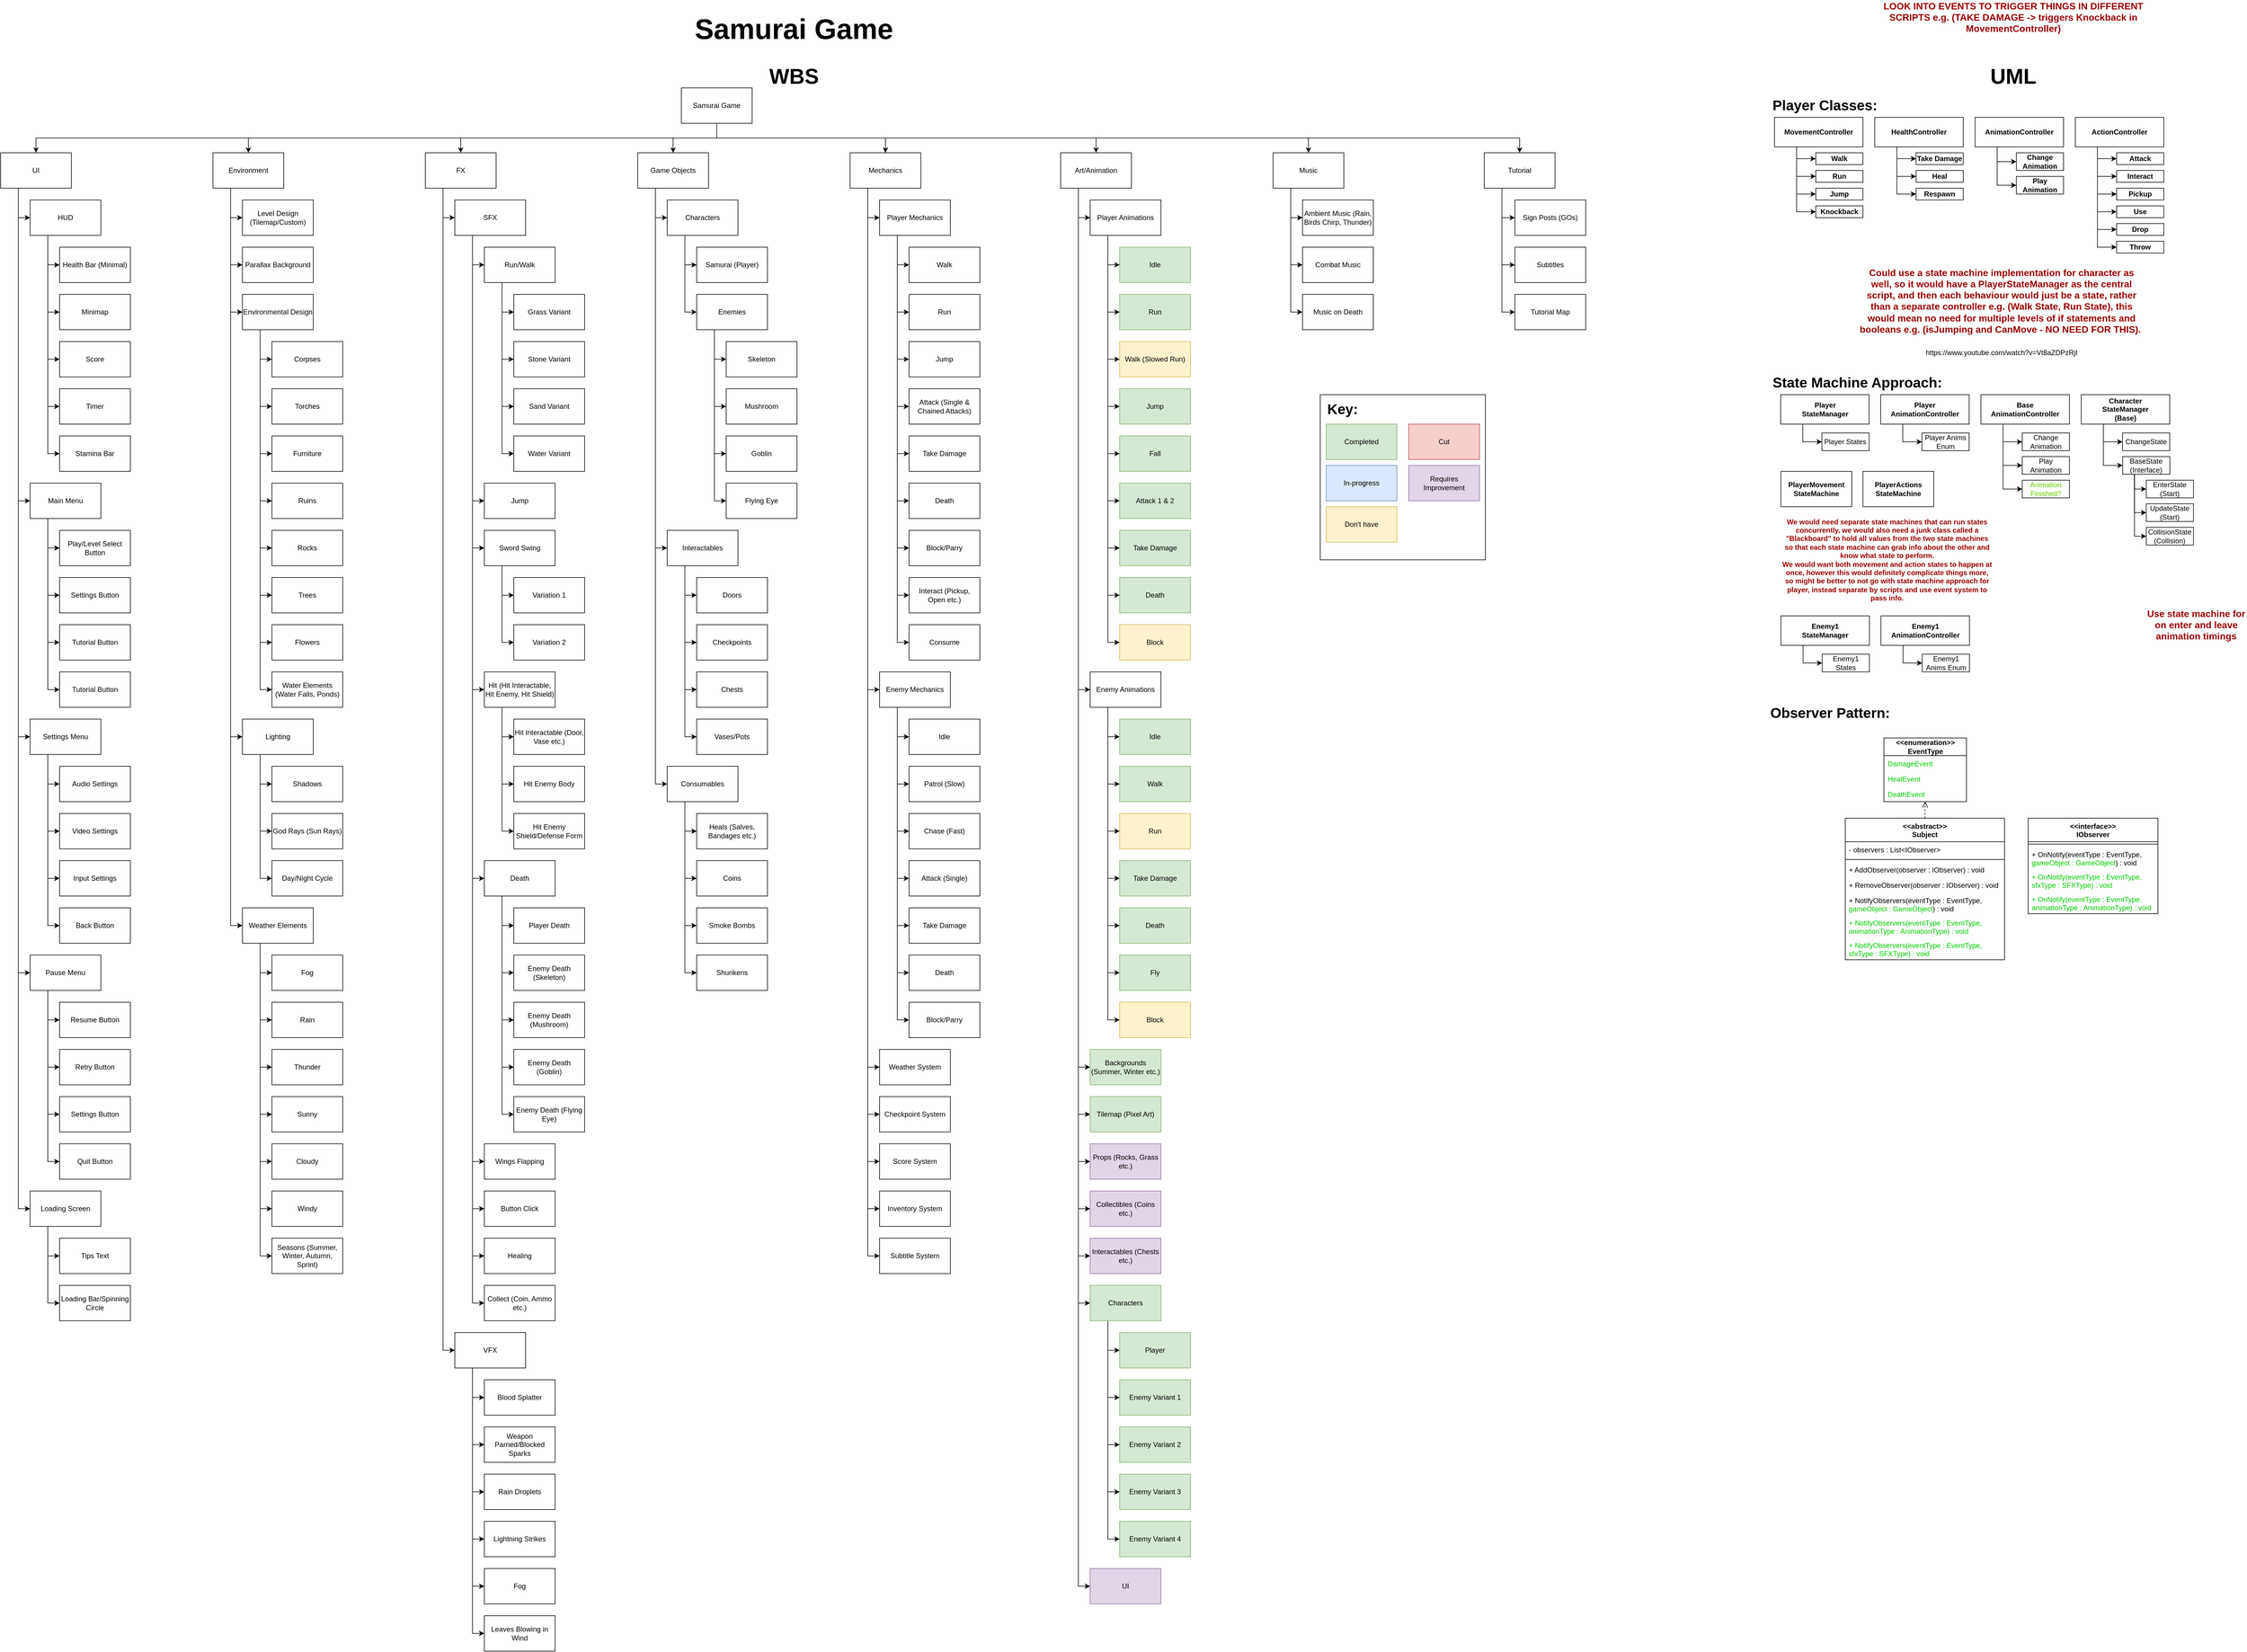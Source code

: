 <mxfile version="22.1.2" type="device">
  <diagram name="Page-1" id="mrjH4alz8MvLxn306mj4">
    <mxGraphModel dx="1752" dy="570" grid="1" gridSize="10" guides="1" tooltips="1" connect="1" arrows="1" fold="1" page="1" pageScale="1" pageWidth="827" pageHeight="1169" math="0" shadow="0">
      <root>
        <mxCell id="0" />
        <mxCell id="1" parent="0" />
        <mxCell id="wzBC2_cRoTb6O1ZxG3D2-1" value="&lt;span style=&quot;font-size: 48px;&quot;&gt;&lt;b&gt;Samurai Game&lt;/b&gt;&lt;/span&gt;" style="text;html=1;strokeColor=none;fillColor=none;align=center;verticalAlign=middle;whiteSpace=wrap;rounded=0;" parent="1" vertex="1">
          <mxGeometry x="650" y="40" width="356" height="40" as="geometry" />
        </mxCell>
        <mxCell id="wzBC2_cRoTb6O1ZxG3D2-2" value="&lt;b style=&quot;&quot;&gt;&lt;font style=&quot;font-size: 36px;&quot;&gt;WBS&lt;/font&gt;&lt;/b&gt;" style="text;html=1;strokeColor=none;fillColor=none;align=center;verticalAlign=middle;whiteSpace=wrap;rounded=0;" parent="1" vertex="1">
          <mxGeometry x="771" y="120" width="114" height="40" as="geometry" />
        </mxCell>
        <mxCell id="wzBC2_cRoTb6O1ZxG3D2-24" style="edgeStyle=orthogonalEdgeStyle;rounded=0;orthogonalLoop=1;jettySize=auto;html=1;exitX=0.25;exitY=1;exitDx=0;exitDy=0;entryX=0;entryY=0.5;entryDx=0;entryDy=0;" parent="1" source="wzBC2_cRoTb6O1ZxG3D2-3" target="wzBC2_cRoTb6O1ZxG3D2-23" edge="1">
          <mxGeometry relative="1" as="geometry" />
        </mxCell>
        <mxCell id="wzBC2_cRoTb6O1ZxG3D2-36" style="edgeStyle=orthogonalEdgeStyle;rounded=0;orthogonalLoop=1;jettySize=auto;html=1;exitX=0.25;exitY=1;exitDx=0;exitDy=0;entryX=0;entryY=0.5;entryDx=0;entryDy=0;" parent="1" source="wzBC2_cRoTb6O1ZxG3D2-3" target="wzBC2_cRoTb6O1ZxG3D2-35" edge="1">
          <mxGeometry relative="1" as="geometry" />
        </mxCell>
        <mxCell id="wzBC2_cRoTb6O1ZxG3D2-50" style="edgeStyle=orthogonalEdgeStyle;rounded=0;orthogonalLoop=1;jettySize=auto;html=1;exitX=0.25;exitY=1;exitDx=0;exitDy=0;entryX=0;entryY=0.5;entryDx=0;entryDy=0;" parent="1" source="wzBC2_cRoTb6O1ZxG3D2-3" target="wzBC2_cRoTb6O1ZxG3D2-49" edge="1">
          <mxGeometry relative="1" as="geometry" />
        </mxCell>
        <mxCell id="wzBC2_cRoTb6O1ZxG3D2-61" style="edgeStyle=orthogonalEdgeStyle;rounded=0;orthogonalLoop=1;jettySize=auto;html=1;exitX=0.25;exitY=1;exitDx=0;exitDy=0;entryX=0;entryY=0.5;entryDx=0;entryDy=0;" parent="1" source="wzBC2_cRoTb6O1ZxG3D2-3" target="wzBC2_cRoTb6O1ZxG3D2-60" edge="1">
          <mxGeometry relative="1" as="geometry" />
        </mxCell>
        <mxCell id="wzBC2_cRoTb6O1ZxG3D2-72" style="edgeStyle=orthogonalEdgeStyle;rounded=0;orthogonalLoop=1;jettySize=auto;html=1;exitX=0.25;exitY=1;exitDx=0;exitDy=0;entryX=0;entryY=0.5;entryDx=0;entryDy=0;" parent="1" source="wzBC2_cRoTb6O1ZxG3D2-3" target="wzBC2_cRoTb6O1ZxG3D2-71" edge="1">
          <mxGeometry relative="1" as="geometry" />
        </mxCell>
        <mxCell id="wzBC2_cRoTb6O1ZxG3D2-3" value="UI" style="rounded=0;whiteSpace=wrap;html=1;" parent="1" vertex="1">
          <mxGeometry x="-517" y="270" width="120" height="60" as="geometry" />
        </mxCell>
        <mxCell id="wzBC2_cRoTb6O1ZxG3D2-78" style="edgeStyle=orthogonalEdgeStyle;rounded=0;orthogonalLoop=1;jettySize=auto;html=1;exitX=0.25;exitY=1;exitDx=0;exitDy=0;entryX=0;entryY=0.5;entryDx=0;entryDy=0;" parent="1" source="wzBC2_cRoTb6O1ZxG3D2-4" target="wzBC2_cRoTb6O1ZxG3D2-77" edge="1">
          <mxGeometry relative="1" as="geometry" />
        </mxCell>
        <mxCell id="wzBC2_cRoTb6O1ZxG3D2-80" style="edgeStyle=orthogonalEdgeStyle;rounded=0;orthogonalLoop=1;jettySize=auto;html=1;exitX=0.25;exitY=1;exitDx=0;exitDy=0;entryX=0;entryY=0.5;entryDx=0;entryDy=0;" parent="1" source="wzBC2_cRoTb6O1ZxG3D2-4" target="wzBC2_cRoTb6O1ZxG3D2-79" edge="1">
          <mxGeometry relative="1" as="geometry" />
        </mxCell>
        <mxCell id="wzBC2_cRoTb6O1ZxG3D2-92" style="edgeStyle=orthogonalEdgeStyle;rounded=0;orthogonalLoop=1;jettySize=auto;html=1;exitX=0.25;exitY=1;exitDx=0;exitDy=0;entryX=0;entryY=0.5;entryDx=0;entryDy=0;" parent="1" source="wzBC2_cRoTb6O1ZxG3D2-4" target="wzBC2_cRoTb6O1ZxG3D2-91" edge="1">
          <mxGeometry relative="1" as="geometry" />
        </mxCell>
        <mxCell id="wzBC2_cRoTb6O1ZxG3D2-107" style="edgeStyle=orthogonalEdgeStyle;rounded=0;orthogonalLoop=1;jettySize=auto;html=1;exitX=0.25;exitY=1;exitDx=0;exitDy=0;entryX=0;entryY=0.5;entryDx=0;entryDy=0;" parent="1" source="wzBC2_cRoTb6O1ZxG3D2-4" target="wzBC2_cRoTb6O1ZxG3D2-106" edge="1">
          <mxGeometry relative="1" as="geometry" />
        </mxCell>
        <mxCell id="wzBC2_cRoTb6O1ZxG3D2-115" style="edgeStyle=orthogonalEdgeStyle;rounded=0;orthogonalLoop=1;jettySize=auto;html=1;exitX=0.25;exitY=1;exitDx=0;exitDy=0;entryX=0;entryY=0.5;entryDx=0;entryDy=0;" parent="1" source="wzBC2_cRoTb6O1ZxG3D2-4" target="wzBC2_cRoTb6O1ZxG3D2-114" edge="1">
          <mxGeometry relative="1" as="geometry" />
        </mxCell>
        <mxCell id="wzBC2_cRoTb6O1ZxG3D2-4" value="Environment" style="rounded=0;whiteSpace=wrap;html=1;" parent="1" vertex="1">
          <mxGeometry x="-157" y="270" width="120" height="60" as="geometry" />
        </mxCell>
        <mxCell id="wzBC2_cRoTb6O1ZxG3D2-130" style="edgeStyle=orthogonalEdgeStyle;rounded=0;orthogonalLoop=1;jettySize=auto;html=1;exitX=0.25;exitY=1;exitDx=0;exitDy=0;entryX=0;entryY=0.5;entryDx=0;entryDy=0;" parent="1" source="wzBC2_cRoTb6O1ZxG3D2-5" target="wzBC2_cRoTb6O1ZxG3D2-6" edge="1">
          <mxGeometry relative="1" as="geometry" />
        </mxCell>
        <mxCell id="wzBC2_cRoTb6O1ZxG3D2-131" style="edgeStyle=orthogonalEdgeStyle;rounded=0;orthogonalLoop=1;jettySize=auto;html=1;exitX=0.25;exitY=1;exitDx=0;exitDy=0;entryX=0;entryY=0.5;entryDx=0;entryDy=0;" parent="1" source="wzBC2_cRoTb6O1ZxG3D2-5" target="wzBC2_cRoTb6O1ZxG3D2-7" edge="1">
          <mxGeometry relative="1" as="geometry" />
        </mxCell>
        <mxCell id="wzBC2_cRoTb6O1ZxG3D2-5" value="FX" style="rounded=0;whiteSpace=wrap;html=1;" parent="1" vertex="1">
          <mxGeometry x="203" y="270" width="120" height="60" as="geometry" />
        </mxCell>
        <mxCell id="wzBC2_cRoTb6O1ZxG3D2-133" style="edgeStyle=orthogonalEdgeStyle;rounded=0;orthogonalLoop=1;jettySize=auto;html=1;exitX=0.25;exitY=1;exitDx=0;exitDy=0;entryX=0;entryY=0.5;entryDx=0;entryDy=0;" parent="1" source="wzBC2_cRoTb6O1ZxG3D2-6" target="wzBC2_cRoTb6O1ZxG3D2-132" edge="1">
          <mxGeometry relative="1" as="geometry" />
        </mxCell>
        <mxCell id="ayJBpqy1T9YP6r--ltTi-8" style="edgeStyle=orthogonalEdgeStyle;rounded=0;orthogonalLoop=1;jettySize=auto;html=1;exitX=0.25;exitY=1;exitDx=0;exitDy=0;entryX=0;entryY=0.5;entryDx=0;entryDy=0;" parent="1" source="wzBC2_cRoTb6O1ZxG3D2-6" target="ayJBpqy1T9YP6r--ltTi-7" edge="1">
          <mxGeometry relative="1" as="geometry" />
        </mxCell>
        <mxCell id="ayJBpqy1T9YP6r--ltTi-10" style="edgeStyle=orthogonalEdgeStyle;rounded=0;orthogonalLoop=1;jettySize=auto;html=1;exitX=0.25;exitY=1;exitDx=0;exitDy=0;entryX=0;entryY=0.5;entryDx=0;entryDy=0;" parent="1" source="wzBC2_cRoTb6O1ZxG3D2-6" target="ayJBpqy1T9YP6r--ltTi-9" edge="1">
          <mxGeometry relative="1" as="geometry" />
        </mxCell>
        <mxCell id="ayJBpqy1T9YP6r--ltTi-12" style="edgeStyle=orthogonalEdgeStyle;rounded=0;orthogonalLoop=1;jettySize=auto;html=1;exitX=0.25;exitY=1;exitDx=0;exitDy=0;entryX=0;entryY=0.5;entryDx=0;entryDy=0;" parent="1" source="wzBC2_cRoTb6O1ZxG3D2-6" target="ayJBpqy1T9YP6r--ltTi-11" edge="1">
          <mxGeometry relative="1" as="geometry" />
        </mxCell>
        <mxCell id="ayJBpqy1T9YP6r--ltTi-14" style="edgeStyle=orthogonalEdgeStyle;rounded=0;orthogonalLoop=1;jettySize=auto;html=1;exitX=0.25;exitY=1;exitDx=0;exitDy=0;entryX=0;entryY=0.5;entryDx=0;entryDy=0;" parent="1" source="wzBC2_cRoTb6O1ZxG3D2-6" target="ayJBpqy1T9YP6r--ltTi-13" edge="1">
          <mxGeometry relative="1" as="geometry" />
        </mxCell>
        <mxCell id="ayJBpqy1T9YP6r--ltTi-36" style="edgeStyle=orthogonalEdgeStyle;rounded=0;orthogonalLoop=1;jettySize=auto;html=1;exitX=0.25;exitY=1;exitDx=0;exitDy=0;entryX=0;entryY=0.5;entryDx=0;entryDy=0;" parent="1" source="wzBC2_cRoTb6O1ZxG3D2-6" target="ayJBpqy1T9YP6r--ltTi-35" edge="1">
          <mxGeometry relative="1" as="geometry" />
        </mxCell>
        <mxCell id="ayJBpqy1T9YP6r--ltTi-48" style="edgeStyle=orthogonalEdgeStyle;rounded=0;orthogonalLoop=1;jettySize=auto;html=1;exitX=0.25;exitY=1;exitDx=0;exitDy=0;entryX=0;entryY=0.5;entryDx=0;entryDy=0;" parent="1" source="wzBC2_cRoTb6O1ZxG3D2-6" target="ayJBpqy1T9YP6r--ltTi-47" edge="1">
          <mxGeometry relative="1" as="geometry" />
        </mxCell>
        <mxCell id="ayJBpqy1T9YP6r--ltTi-50" style="edgeStyle=orthogonalEdgeStyle;rounded=0;orthogonalLoop=1;jettySize=auto;html=1;exitX=0.25;exitY=1;exitDx=0;exitDy=0;entryX=0;entryY=0.5;entryDx=0;entryDy=0;" parent="1" source="wzBC2_cRoTb6O1ZxG3D2-6" target="ayJBpqy1T9YP6r--ltTi-49" edge="1">
          <mxGeometry relative="1" as="geometry" />
        </mxCell>
        <mxCell id="ayJBpqy1T9YP6r--ltTi-52" style="edgeStyle=orthogonalEdgeStyle;rounded=0;orthogonalLoop=1;jettySize=auto;html=1;exitX=0.25;exitY=1;exitDx=0;exitDy=0;entryX=0;entryY=0.5;entryDx=0;entryDy=0;" parent="1" source="wzBC2_cRoTb6O1ZxG3D2-6" target="ayJBpqy1T9YP6r--ltTi-51" edge="1">
          <mxGeometry relative="1" as="geometry" />
        </mxCell>
        <mxCell id="wzBC2_cRoTb6O1ZxG3D2-6" value="SFX" style="rounded=0;whiteSpace=wrap;html=1;" parent="1" vertex="1">
          <mxGeometry x="253" y="350" width="120" height="60" as="geometry" />
        </mxCell>
        <mxCell id="wzBC2_cRoTb6O1ZxG3D2-135" style="edgeStyle=orthogonalEdgeStyle;rounded=0;orthogonalLoop=1;jettySize=auto;html=1;exitX=0.25;exitY=1;exitDx=0;exitDy=0;entryX=0;entryY=0.5;entryDx=0;entryDy=0;" parent="1" source="wzBC2_cRoTb6O1ZxG3D2-7" target="wzBC2_cRoTb6O1ZxG3D2-134" edge="1">
          <mxGeometry relative="1" as="geometry" />
        </mxCell>
        <mxCell id="ayJBpqy1T9YP6r--ltTi-54" style="edgeStyle=orthogonalEdgeStyle;rounded=0;orthogonalLoop=1;jettySize=auto;html=1;exitX=0.25;exitY=1;exitDx=0;exitDy=0;entryX=0;entryY=0.5;entryDx=0;entryDy=0;" parent="1" source="wzBC2_cRoTb6O1ZxG3D2-7" target="ayJBpqy1T9YP6r--ltTi-53" edge="1">
          <mxGeometry relative="1" as="geometry" />
        </mxCell>
        <mxCell id="ayJBpqy1T9YP6r--ltTi-56" style="edgeStyle=orthogonalEdgeStyle;rounded=0;orthogonalLoop=1;jettySize=auto;html=1;exitX=0.25;exitY=1;exitDx=0;exitDy=0;entryX=0;entryY=0.5;entryDx=0;entryDy=0;" parent="1" source="wzBC2_cRoTb6O1ZxG3D2-7" target="ayJBpqy1T9YP6r--ltTi-55" edge="1">
          <mxGeometry relative="1" as="geometry" />
        </mxCell>
        <mxCell id="ayJBpqy1T9YP6r--ltTi-58" style="edgeStyle=orthogonalEdgeStyle;rounded=0;orthogonalLoop=1;jettySize=auto;html=1;exitX=0.25;exitY=1;exitDx=0;exitDy=0;entryX=0;entryY=0.5;entryDx=0;entryDy=0;" parent="1" source="wzBC2_cRoTb6O1ZxG3D2-7" target="ayJBpqy1T9YP6r--ltTi-57" edge="1">
          <mxGeometry relative="1" as="geometry" />
        </mxCell>
        <mxCell id="ayJBpqy1T9YP6r--ltTi-60" style="edgeStyle=orthogonalEdgeStyle;rounded=0;orthogonalLoop=1;jettySize=auto;html=1;exitX=0.25;exitY=1;exitDx=0;exitDy=0;entryX=0;entryY=0.5;entryDx=0;entryDy=0;" parent="1" source="wzBC2_cRoTb6O1ZxG3D2-7" target="ayJBpqy1T9YP6r--ltTi-59" edge="1">
          <mxGeometry relative="1" as="geometry" />
        </mxCell>
        <mxCell id="ayJBpqy1T9YP6r--ltTi-62" style="edgeStyle=orthogonalEdgeStyle;rounded=0;orthogonalLoop=1;jettySize=auto;html=1;exitX=0.25;exitY=1;exitDx=0;exitDy=0;entryX=0;entryY=0.5;entryDx=0;entryDy=0;" parent="1" source="wzBC2_cRoTb6O1ZxG3D2-7" target="ayJBpqy1T9YP6r--ltTi-61" edge="1">
          <mxGeometry relative="1" as="geometry" />
        </mxCell>
        <mxCell id="wzBC2_cRoTb6O1ZxG3D2-7" value="VFX" style="rounded=0;whiteSpace=wrap;html=1;" parent="1" vertex="1">
          <mxGeometry x="253" y="2270" width="120" height="60" as="geometry" />
        </mxCell>
        <mxCell id="wzBC2_cRoTb6O1ZxG3D2-136" style="edgeStyle=orthogonalEdgeStyle;rounded=0;orthogonalLoop=1;jettySize=auto;html=1;exitX=0.25;exitY=1;exitDx=0;exitDy=0;entryX=0;entryY=0.5;entryDx=0;entryDy=0;" parent="1" source="wzBC2_cRoTb6O1ZxG3D2-8" target="wzBC2_cRoTb6O1ZxG3D2-9" edge="1">
          <mxGeometry relative="1" as="geometry" />
        </mxCell>
        <mxCell id="wzBC2_cRoTb6O1ZxG3D2-137" style="edgeStyle=orthogonalEdgeStyle;rounded=0;orthogonalLoop=1;jettySize=auto;html=1;exitX=0.25;exitY=1;exitDx=0;exitDy=0;entryX=0;entryY=0.5;entryDx=0;entryDy=0;" parent="1" source="wzBC2_cRoTb6O1ZxG3D2-8" target="wzBC2_cRoTb6O1ZxG3D2-10" edge="1">
          <mxGeometry relative="1" as="geometry" />
        </mxCell>
        <mxCell id="wzBC2_cRoTb6O1ZxG3D2-138" style="edgeStyle=orthogonalEdgeStyle;rounded=0;orthogonalLoop=1;jettySize=auto;html=1;exitX=0.25;exitY=1;exitDx=0;exitDy=0;entryX=0;entryY=0.5;entryDx=0;entryDy=0;" parent="1" source="wzBC2_cRoTb6O1ZxG3D2-8" target="wzBC2_cRoTb6O1ZxG3D2-11" edge="1">
          <mxGeometry relative="1" as="geometry" />
        </mxCell>
        <mxCell id="wzBC2_cRoTb6O1ZxG3D2-8" value="Game Objects" style="rounded=0;whiteSpace=wrap;html=1;" parent="1" vertex="1">
          <mxGeometry x="563" y="270" width="120" height="60" as="geometry" />
        </mxCell>
        <mxCell id="wzBC2_cRoTb6O1ZxG3D2-140" style="edgeStyle=orthogonalEdgeStyle;rounded=0;orthogonalLoop=1;jettySize=auto;html=1;exitX=0.25;exitY=1;exitDx=0;exitDy=0;entryX=0;entryY=0.5;entryDx=0;entryDy=0;" parent="1" source="wzBC2_cRoTb6O1ZxG3D2-9" target="wzBC2_cRoTb6O1ZxG3D2-139" edge="1">
          <mxGeometry relative="1" as="geometry" />
        </mxCell>
        <mxCell id="ayJBpqy1T9YP6r--ltTi-64" style="edgeStyle=orthogonalEdgeStyle;rounded=0;orthogonalLoop=1;jettySize=auto;html=1;exitX=0.25;exitY=1;exitDx=0;exitDy=0;entryX=0;entryY=0.5;entryDx=0;entryDy=0;" parent="1" source="wzBC2_cRoTb6O1ZxG3D2-9" target="ayJBpqy1T9YP6r--ltTi-63" edge="1">
          <mxGeometry relative="1" as="geometry" />
        </mxCell>
        <mxCell id="wzBC2_cRoTb6O1ZxG3D2-9" value="Characters" style="rounded=0;whiteSpace=wrap;html=1;" parent="1" vertex="1">
          <mxGeometry x="613" y="350" width="120" height="60" as="geometry" />
        </mxCell>
        <mxCell id="wzBC2_cRoTb6O1ZxG3D2-142" style="edgeStyle=orthogonalEdgeStyle;rounded=0;orthogonalLoop=1;jettySize=auto;html=1;exitX=0.25;exitY=1;exitDx=0;exitDy=0;entryX=0;entryY=0.5;entryDx=0;entryDy=0;" parent="1" source="wzBC2_cRoTb6O1ZxG3D2-10" target="wzBC2_cRoTb6O1ZxG3D2-141" edge="1">
          <mxGeometry relative="1" as="geometry" />
        </mxCell>
        <mxCell id="ayJBpqy1T9YP6r--ltTi-74" style="edgeStyle=orthogonalEdgeStyle;rounded=0;orthogonalLoop=1;jettySize=auto;html=1;exitX=0.25;exitY=1;exitDx=0;exitDy=0;entryX=0;entryY=0.5;entryDx=0;entryDy=0;" parent="1" source="wzBC2_cRoTb6O1ZxG3D2-10" target="ayJBpqy1T9YP6r--ltTi-73" edge="1">
          <mxGeometry relative="1" as="geometry" />
        </mxCell>
        <mxCell id="ayJBpqy1T9YP6r--ltTi-76" style="edgeStyle=orthogonalEdgeStyle;rounded=0;orthogonalLoop=1;jettySize=auto;html=1;exitX=0.25;exitY=1;exitDx=0;exitDy=0;entryX=0;entryY=0.5;entryDx=0;entryDy=0;" parent="1" source="wzBC2_cRoTb6O1ZxG3D2-10" target="ayJBpqy1T9YP6r--ltTi-75" edge="1">
          <mxGeometry relative="1" as="geometry" />
        </mxCell>
        <mxCell id="ayJBpqy1T9YP6r--ltTi-78" style="edgeStyle=orthogonalEdgeStyle;rounded=0;orthogonalLoop=1;jettySize=auto;html=1;exitX=0.25;exitY=1;exitDx=0;exitDy=0;entryX=0;entryY=0.5;entryDx=0;entryDy=0;" parent="1" source="wzBC2_cRoTb6O1ZxG3D2-10" target="ayJBpqy1T9YP6r--ltTi-77" edge="1">
          <mxGeometry relative="1" as="geometry" />
        </mxCell>
        <mxCell id="wzBC2_cRoTb6O1ZxG3D2-10" value="Interactables" style="rounded=0;whiteSpace=wrap;html=1;" parent="1" vertex="1">
          <mxGeometry x="613" y="910" width="120" height="60" as="geometry" />
        </mxCell>
        <mxCell id="wzBC2_cRoTb6O1ZxG3D2-144" style="edgeStyle=orthogonalEdgeStyle;rounded=0;orthogonalLoop=1;jettySize=auto;html=1;exitX=0.25;exitY=1;exitDx=0;exitDy=0;entryX=0;entryY=0.5;entryDx=0;entryDy=0;" parent="1" source="wzBC2_cRoTb6O1ZxG3D2-11" target="wzBC2_cRoTb6O1ZxG3D2-143" edge="1">
          <mxGeometry relative="1" as="geometry" />
        </mxCell>
        <mxCell id="ayJBpqy1T9YP6r--ltTi-80" style="edgeStyle=orthogonalEdgeStyle;rounded=0;orthogonalLoop=1;jettySize=auto;html=1;exitX=0.25;exitY=1;exitDx=0;exitDy=0;entryX=0;entryY=0.5;entryDx=0;entryDy=0;" parent="1" source="wzBC2_cRoTb6O1ZxG3D2-11" target="ayJBpqy1T9YP6r--ltTi-79" edge="1">
          <mxGeometry relative="1" as="geometry" />
        </mxCell>
        <mxCell id="ayJBpqy1T9YP6r--ltTi-82" style="edgeStyle=orthogonalEdgeStyle;rounded=0;orthogonalLoop=1;jettySize=auto;html=1;exitX=0.25;exitY=1;exitDx=0;exitDy=0;entryX=0;entryY=0.5;entryDx=0;entryDy=0;" parent="1" source="wzBC2_cRoTb6O1ZxG3D2-11" target="ayJBpqy1T9YP6r--ltTi-81" edge="1">
          <mxGeometry relative="1" as="geometry" />
        </mxCell>
        <mxCell id="ayJBpqy1T9YP6r--ltTi-84" style="edgeStyle=orthogonalEdgeStyle;rounded=0;orthogonalLoop=1;jettySize=auto;html=1;exitX=0.25;exitY=1;exitDx=0;exitDy=0;entryX=0;entryY=0.5;entryDx=0;entryDy=0;" parent="1" source="wzBC2_cRoTb6O1ZxG3D2-11" target="ayJBpqy1T9YP6r--ltTi-83" edge="1">
          <mxGeometry relative="1" as="geometry" />
        </mxCell>
        <mxCell id="wzBC2_cRoTb6O1ZxG3D2-11" value="Consumables" style="rounded=0;whiteSpace=wrap;html=1;" parent="1" vertex="1">
          <mxGeometry x="613" y="1310" width="120" height="60" as="geometry" />
        </mxCell>
        <mxCell id="ayJBpqy1T9YP6r--ltTi-86" style="edgeStyle=orthogonalEdgeStyle;rounded=0;orthogonalLoop=1;jettySize=auto;html=1;exitX=0.25;exitY=1;exitDx=0;exitDy=0;entryX=0;entryY=0.5;entryDx=0;entryDy=0;" parent="1" source="wzBC2_cRoTb6O1ZxG3D2-12" target="ayJBpqy1T9YP6r--ltTi-85" edge="1">
          <mxGeometry relative="1" as="geometry" />
        </mxCell>
        <mxCell id="ayJBpqy1T9YP6r--ltTi-89" style="edgeStyle=orthogonalEdgeStyle;rounded=0;orthogonalLoop=1;jettySize=auto;html=1;exitX=0.25;exitY=1;exitDx=0;exitDy=0;entryX=0;entryY=0.5;entryDx=0;entryDy=0;" parent="1" source="wzBC2_cRoTb6O1ZxG3D2-12" target="ayJBpqy1T9YP6r--ltTi-88" edge="1">
          <mxGeometry relative="1" as="geometry" />
        </mxCell>
        <mxCell id="ayJBpqy1T9YP6r--ltTi-123" style="edgeStyle=orthogonalEdgeStyle;rounded=0;orthogonalLoop=1;jettySize=auto;html=1;exitX=0.25;exitY=1;exitDx=0;exitDy=0;entryX=0;entryY=0.5;entryDx=0;entryDy=0;" parent="1" source="wzBC2_cRoTb6O1ZxG3D2-12" target="ayJBpqy1T9YP6r--ltTi-122" edge="1">
          <mxGeometry relative="1" as="geometry" />
        </mxCell>
        <mxCell id="ayJBpqy1T9YP6r--ltTi-128" style="edgeStyle=orthogonalEdgeStyle;rounded=0;orthogonalLoop=1;jettySize=auto;html=1;exitX=0.25;exitY=1;exitDx=0;exitDy=0;entryX=0;entryY=0.5;entryDx=0;entryDy=0;" parent="1" source="wzBC2_cRoTb6O1ZxG3D2-12" target="ayJBpqy1T9YP6r--ltTi-124" edge="1">
          <mxGeometry relative="1" as="geometry" />
        </mxCell>
        <mxCell id="ayJBpqy1T9YP6r--ltTi-129" style="edgeStyle=orthogonalEdgeStyle;rounded=0;orthogonalLoop=1;jettySize=auto;html=1;exitX=0.25;exitY=1;exitDx=0;exitDy=0;entryX=0;entryY=0.5;entryDx=0;entryDy=0;" parent="1" source="wzBC2_cRoTb6O1ZxG3D2-12" target="ayJBpqy1T9YP6r--ltTi-125" edge="1">
          <mxGeometry relative="1" as="geometry" />
        </mxCell>
        <mxCell id="ayJBpqy1T9YP6r--ltTi-130" style="edgeStyle=orthogonalEdgeStyle;rounded=0;orthogonalLoop=1;jettySize=auto;html=1;exitX=0.25;exitY=1;exitDx=0;exitDy=0;entryX=0;entryY=0.5;entryDx=0;entryDy=0;" parent="1" source="wzBC2_cRoTb6O1ZxG3D2-12" target="ayJBpqy1T9YP6r--ltTi-126" edge="1">
          <mxGeometry relative="1" as="geometry" />
        </mxCell>
        <mxCell id="ayJBpqy1T9YP6r--ltTi-131" style="edgeStyle=orthogonalEdgeStyle;rounded=0;orthogonalLoop=1;jettySize=auto;html=1;exitX=0.25;exitY=1;exitDx=0;exitDy=0;entryX=0;entryY=0.5;entryDx=0;entryDy=0;" parent="1" source="wzBC2_cRoTb6O1ZxG3D2-12" target="ayJBpqy1T9YP6r--ltTi-127" edge="1">
          <mxGeometry relative="1" as="geometry" />
        </mxCell>
        <mxCell id="wzBC2_cRoTb6O1ZxG3D2-12" value="Mechanics" style="rounded=0;whiteSpace=wrap;html=1;" parent="1" vertex="1">
          <mxGeometry x="923" y="270" width="120" height="60" as="geometry" />
        </mxCell>
        <mxCell id="aUMnuQvQZvqFeicLverR-12" style="edgeStyle=orthogonalEdgeStyle;rounded=0;orthogonalLoop=1;jettySize=auto;html=1;exitX=0.25;exitY=1;exitDx=0;exitDy=0;entryX=0;entryY=0.5;entryDx=0;entryDy=0;" parent="1" source="wzBC2_cRoTb6O1ZxG3D2-14" target="aUMnuQvQZvqFeicLverR-11" edge="1">
          <mxGeometry relative="1" as="geometry" />
        </mxCell>
        <mxCell id="aUMnuQvQZvqFeicLverR-30" style="edgeStyle=orthogonalEdgeStyle;rounded=0;orthogonalLoop=1;jettySize=auto;html=1;exitX=0.25;exitY=1;exitDx=0;exitDy=0;entryX=0;entryY=0.5;entryDx=0;entryDy=0;" parent="1" source="wzBC2_cRoTb6O1ZxG3D2-14" target="aUMnuQvQZvqFeicLverR-29" edge="1">
          <mxGeometry relative="1" as="geometry" />
        </mxCell>
        <mxCell id="aUMnuQvQZvqFeicLverR-47" style="edgeStyle=orthogonalEdgeStyle;rounded=0;orthogonalLoop=1;jettySize=auto;html=1;exitX=0.25;exitY=1;exitDx=0;exitDy=0;entryX=0;entryY=0.5;entryDx=0;entryDy=0;" parent="1" source="wzBC2_cRoTb6O1ZxG3D2-14" target="aUMnuQvQZvqFeicLverR-48" edge="1">
          <mxGeometry relative="1" as="geometry">
            <mxPoint x="1309.529" y="1852.353" as="targetPoint" />
          </mxGeometry>
        </mxCell>
        <mxCell id="aUMnuQvQZvqFeicLverR-50" style="edgeStyle=orthogonalEdgeStyle;rounded=0;orthogonalLoop=1;jettySize=auto;html=1;exitX=0.25;exitY=1;exitDx=0;exitDy=0;entryX=0;entryY=0.5;entryDx=0;entryDy=0;" parent="1" source="wzBC2_cRoTb6O1ZxG3D2-14" target="aUMnuQvQZvqFeicLverR-49" edge="1">
          <mxGeometry relative="1" as="geometry" />
        </mxCell>
        <mxCell id="aUMnuQvQZvqFeicLverR-56" style="edgeStyle=orthogonalEdgeStyle;rounded=0;orthogonalLoop=1;jettySize=auto;html=1;exitX=0.25;exitY=1;exitDx=0;exitDy=0;entryX=0;entryY=0.5;entryDx=0;entryDy=0;" parent="1" source="wzBC2_cRoTb6O1ZxG3D2-14" target="aUMnuQvQZvqFeicLverR-53" edge="1">
          <mxGeometry relative="1" as="geometry" />
        </mxCell>
        <mxCell id="aUMnuQvQZvqFeicLverR-57" style="edgeStyle=orthogonalEdgeStyle;rounded=0;orthogonalLoop=1;jettySize=auto;html=1;exitX=0.25;exitY=1;exitDx=0;exitDy=0;entryX=0;entryY=0.5;entryDx=0;entryDy=0;" parent="1" source="wzBC2_cRoTb6O1ZxG3D2-14" target="aUMnuQvQZvqFeicLverR-54" edge="1">
          <mxGeometry relative="1" as="geometry" />
        </mxCell>
        <mxCell id="aUMnuQvQZvqFeicLverR-58" style="edgeStyle=orthogonalEdgeStyle;rounded=0;orthogonalLoop=1;jettySize=auto;html=1;exitX=0.25;exitY=1;exitDx=0;exitDy=0;entryX=0;entryY=0.5;entryDx=0;entryDy=0;" parent="1" source="wzBC2_cRoTb6O1ZxG3D2-14" target="aUMnuQvQZvqFeicLverR-55" edge="1">
          <mxGeometry relative="1" as="geometry" />
        </mxCell>
        <mxCell id="sybgNiaoGhQeRSR4MX-8-2" style="edgeStyle=orthogonalEdgeStyle;rounded=0;orthogonalLoop=1;jettySize=auto;html=1;exitX=0.25;exitY=1;exitDx=0;exitDy=0;entryX=0;entryY=0.5;entryDx=0;entryDy=0;" parent="1" source="wzBC2_cRoTb6O1ZxG3D2-14" target="sybgNiaoGhQeRSR4MX-8-1" edge="1">
          <mxGeometry relative="1" as="geometry" />
        </mxCell>
        <mxCell id="sybgNiaoGhQeRSR4MX-8-29" style="edgeStyle=orthogonalEdgeStyle;rounded=0;orthogonalLoop=1;jettySize=auto;html=1;exitX=0.25;exitY=1;exitDx=0;exitDy=0;entryX=0;entryY=0.5;entryDx=0;entryDy=0;" parent="1" source="wzBC2_cRoTb6O1ZxG3D2-14" target="sybgNiaoGhQeRSR4MX-8-28" edge="1">
          <mxGeometry relative="1" as="geometry" />
        </mxCell>
        <mxCell id="wzBC2_cRoTb6O1ZxG3D2-14" value="Art/Animation" style="rounded=0;whiteSpace=wrap;html=1;" parent="1" vertex="1">
          <mxGeometry x="1280" y="270" width="120" height="60" as="geometry" />
        </mxCell>
        <mxCell id="wzBC2_cRoTb6O1ZxG3D2-16" style="edgeStyle=orthogonalEdgeStyle;rounded=0;orthogonalLoop=1;jettySize=auto;html=1;exitX=0.5;exitY=1;exitDx=0;exitDy=0;entryX=0.5;entryY=0;entryDx=0;entryDy=0;" parent="1" source="wzBC2_cRoTb6O1ZxG3D2-15" target="wzBC2_cRoTb6O1ZxG3D2-3" edge="1">
          <mxGeometry relative="1" as="geometry" />
        </mxCell>
        <mxCell id="wzBC2_cRoTb6O1ZxG3D2-17" style="edgeStyle=orthogonalEdgeStyle;rounded=0;orthogonalLoop=1;jettySize=auto;html=1;exitX=0.5;exitY=1;exitDx=0;exitDy=0;entryX=0.5;entryY=0;entryDx=0;entryDy=0;" parent="1" source="wzBC2_cRoTb6O1ZxG3D2-15" target="wzBC2_cRoTb6O1ZxG3D2-4" edge="1">
          <mxGeometry relative="1" as="geometry" />
        </mxCell>
        <mxCell id="wzBC2_cRoTb6O1ZxG3D2-18" style="edgeStyle=orthogonalEdgeStyle;rounded=0;orthogonalLoop=1;jettySize=auto;html=1;exitX=0.5;exitY=1;exitDx=0;exitDy=0;entryX=0.5;entryY=0;entryDx=0;entryDy=0;" parent="1" source="wzBC2_cRoTb6O1ZxG3D2-15" target="wzBC2_cRoTb6O1ZxG3D2-5" edge="1">
          <mxGeometry relative="1" as="geometry" />
        </mxCell>
        <mxCell id="wzBC2_cRoTb6O1ZxG3D2-19" style="edgeStyle=orthogonalEdgeStyle;rounded=0;orthogonalLoop=1;jettySize=auto;html=1;exitX=0.5;exitY=1;exitDx=0;exitDy=0;entryX=0.5;entryY=0;entryDx=0;entryDy=0;" parent="1" source="wzBC2_cRoTb6O1ZxG3D2-15" target="wzBC2_cRoTb6O1ZxG3D2-8" edge="1">
          <mxGeometry relative="1" as="geometry" />
        </mxCell>
        <mxCell id="wzBC2_cRoTb6O1ZxG3D2-20" style="edgeStyle=orthogonalEdgeStyle;rounded=0;orthogonalLoop=1;jettySize=auto;html=1;exitX=0.5;exitY=1;exitDx=0;exitDy=0;entryX=0.5;entryY=0;entryDx=0;entryDy=0;" parent="1" source="wzBC2_cRoTb6O1ZxG3D2-15" target="wzBC2_cRoTb6O1ZxG3D2-12" edge="1">
          <mxGeometry relative="1" as="geometry" />
        </mxCell>
        <mxCell id="wzBC2_cRoTb6O1ZxG3D2-22" style="edgeStyle=orthogonalEdgeStyle;rounded=0;orthogonalLoop=1;jettySize=auto;html=1;exitX=0.5;exitY=1;exitDx=0;exitDy=0;entryX=0.5;entryY=0;entryDx=0;entryDy=0;" parent="1" source="wzBC2_cRoTb6O1ZxG3D2-15" target="wzBC2_cRoTb6O1ZxG3D2-14" edge="1">
          <mxGeometry relative="1" as="geometry" />
        </mxCell>
        <mxCell id="ayJBpqy1T9YP6r--ltTi-2" style="edgeStyle=orthogonalEdgeStyle;rounded=0;orthogonalLoop=1;jettySize=auto;html=1;exitX=0.5;exitY=1;exitDx=0;exitDy=0;entryX=0.5;entryY=0;entryDx=0;entryDy=0;" parent="1" source="wzBC2_cRoTb6O1ZxG3D2-15" target="ayJBpqy1T9YP6r--ltTi-1" edge="1">
          <mxGeometry relative="1" as="geometry" />
        </mxCell>
        <mxCell id="aUMnuQvQZvqFeicLverR-4" style="edgeStyle=orthogonalEdgeStyle;rounded=0;orthogonalLoop=1;jettySize=auto;html=1;exitX=0.5;exitY=1;exitDx=0;exitDy=0;entryX=0.5;entryY=0;entryDx=0;entryDy=0;" parent="1" source="wzBC2_cRoTb6O1ZxG3D2-15" target="aUMnuQvQZvqFeicLverR-3" edge="1">
          <mxGeometry relative="1" as="geometry">
            <mxPoint x="2421.176" y="250" as="targetPoint" />
          </mxGeometry>
        </mxCell>
        <mxCell id="wzBC2_cRoTb6O1ZxG3D2-15" value="Samurai Game" style="rounded=0;whiteSpace=wrap;html=1;" parent="1" vertex="1">
          <mxGeometry x="637" y="160" width="120" height="60" as="geometry" />
        </mxCell>
        <mxCell id="wzBC2_cRoTb6O1ZxG3D2-26" style="edgeStyle=orthogonalEdgeStyle;rounded=0;orthogonalLoop=1;jettySize=auto;html=1;exitX=0.25;exitY=1;exitDx=0;exitDy=0;entryX=0;entryY=0.5;entryDx=0;entryDy=0;" parent="1" source="wzBC2_cRoTb6O1ZxG3D2-23" target="wzBC2_cRoTb6O1ZxG3D2-25" edge="1">
          <mxGeometry relative="1" as="geometry" />
        </mxCell>
        <mxCell id="wzBC2_cRoTb6O1ZxG3D2-28" style="edgeStyle=orthogonalEdgeStyle;rounded=0;orthogonalLoop=1;jettySize=auto;html=1;exitX=0.25;exitY=1;exitDx=0;exitDy=0;entryX=0;entryY=0.5;entryDx=0;entryDy=0;" parent="1" source="wzBC2_cRoTb6O1ZxG3D2-23" target="wzBC2_cRoTb6O1ZxG3D2-27" edge="1">
          <mxGeometry relative="1" as="geometry" />
        </mxCell>
        <mxCell id="wzBC2_cRoTb6O1ZxG3D2-30" style="edgeStyle=orthogonalEdgeStyle;rounded=0;orthogonalLoop=1;jettySize=auto;html=1;exitX=0.25;exitY=1;exitDx=0;exitDy=0;entryX=0;entryY=0.5;entryDx=0;entryDy=0;" parent="1" source="wzBC2_cRoTb6O1ZxG3D2-23" target="wzBC2_cRoTb6O1ZxG3D2-29" edge="1">
          <mxGeometry relative="1" as="geometry" />
        </mxCell>
        <mxCell id="wzBC2_cRoTb6O1ZxG3D2-32" style="edgeStyle=orthogonalEdgeStyle;rounded=0;orthogonalLoop=1;jettySize=auto;html=1;exitX=0.25;exitY=1;exitDx=0;exitDy=0;entryX=0;entryY=0.5;entryDx=0;entryDy=0;" parent="1" source="wzBC2_cRoTb6O1ZxG3D2-23" target="wzBC2_cRoTb6O1ZxG3D2-31" edge="1">
          <mxGeometry relative="1" as="geometry" />
        </mxCell>
        <mxCell id="wzBC2_cRoTb6O1ZxG3D2-34" style="edgeStyle=orthogonalEdgeStyle;rounded=0;orthogonalLoop=1;jettySize=auto;html=1;exitX=0.25;exitY=1;exitDx=0;exitDy=0;entryX=0;entryY=0.5;entryDx=0;entryDy=0;" parent="1" source="wzBC2_cRoTb6O1ZxG3D2-23" target="wzBC2_cRoTb6O1ZxG3D2-33" edge="1">
          <mxGeometry relative="1" as="geometry" />
        </mxCell>
        <mxCell id="wzBC2_cRoTb6O1ZxG3D2-23" value="HUD" style="rounded=0;whiteSpace=wrap;html=1;" parent="1" vertex="1">
          <mxGeometry x="-467" y="350" width="120" height="60" as="geometry" />
        </mxCell>
        <mxCell id="wzBC2_cRoTb6O1ZxG3D2-25" value="Health Bar (Minimal)" style="rounded=0;whiteSpace=wrap;html=1;" parent="1" vertex="1">
          <mxGeometry x="-417" y="430" width="120" height="60" as="geometry" />
        </mxCell>
        <mxCell id="wzBC2_cRoTb6O1ZxG3D2-27" value="Minimap" style="rounded=0;whiteSpace=wrap;html=1;" parent="1" vertex="1">
          <mxGeometry x="-417" y="510" width="120" height="60" as="geometry" />
        </mxCell>
        <mxCell id="wzBC2_cRoTb6O1ZxG3D2-29" value="Score" style="rounded=0;whiteSpace=wrap;html=1;" parent="1" vertex="1">
          <mxGeometry x="-417" y="590" width="120" height="60" as="geometry" />
        </mxCell>
        <mxCell id="wzBC2_cRoTb6O1ZxG3D2-31" value="Timer" style="rounded=0;whiteSpace=wrap;html=1;" parent="1" vertex="1">
          <mxGeometry x="-417" y="670" width="120" height="60" as="geometry" />
        </mxCell>
        <mxCell id="wzBC2_cRoTb6O1ZxG3D2-33" value="Stamina Bar" style="rounded=0;whiteSpace=wrap;html=1;" parent="1" vertex="1">
          <mxGeometry x="-417" y="750" width="120" height="60" as="geometry" />
        </mxCell>
        <mxCell id="wzBC2_cRoTb6O1ZxG3D2-38" style="edgeStyle=orthogonalEdgeStyle;rounded=0;orthogonalLoop=1;jettySize=auto;html=1;exitX=0.25;exitY=1;exitDx=0;exitDy=0;entryX=0;entryY=0.5;entryDx=0;entryDy=0;" parent="1" source="wzBC2_cRoTb6O1ZxG3D2-35" target="wzBC2_cRoTb6O1ZxG3D2-37" edge="1">
          <mxGeometry relative="1" as="geometry" />
        </mxCell>
        <mxCell id="wzBC2_cRoTb6O1ZxG3D2-40" style="edgeStyle=orthogonalEdgeStyle;rounded=0;orthogonalLoop=1;jettySize=auto;html=1;exitX=0.25;exitY=1;exitDx=0;exitDy=0;entryX=0;entryY=0.5;entryDx=0;entryDy=0;" parent="1" source="wzBC2_cRoTb6O1ZxG3D2-35" target="wzBC2_cRoTb6O1ZxG3D2-39" edge="1">
          <mxGeometry relative="1" as="geometry" />
        </mxCell>
        <mxCell id="wzBC2_cRoTb6O1ZxG3D2-42" style="edgeStyle=orthogonalEdgeStyle;rounded=0;orthogonalLoop=1;jettySize=auto;html=1;exitX=0.25;exitY=1;exitDx=0;exitDy=0;entryX=0;entryY=0.5;entryDx=0;entryDy=0;" parent="1" source="wzBC2_cRoTb6O1ZxG3D2-35" target="wzBC2_cRoTb6O1ZxG3D2-41" edge="1">
          <mxGeometry relative="1" as="geometry" />
        </mxCell>
        <mxCell id="wzBC2_cRoTb6O1ZxG3D2-44" style="edgeStyle=orthogonalEdgeStyle;rounded=0;orthogonalLoop=1;jettySize=auto;html=1;exitX=0.25;exitY=1;exitDx=0;exitDy=0;entryX=0;entryY=0.5;entryDx=0;entryDy=0;" parent="1" source="wzBC2_cRoTb6O1ZxG3D2-35" target="wzBC2_cRoTb6O1ZxG3D2-43" edge="1">
          <mxGeometry relative="1" as="geometry" />
        </mxCell>
        <mxCell id="wzBC2_cRoTb6O1ZxG3D2-35" value="Main Menu" style="rounded=0;whiteSpace=wrap;html=1;" parent="1" vertex="1">
          <mxGeometry x="-467" y="830" width="120" height="60" as="geometry" />
        </mxCell>
        <mxCell id="wzBC2_cRoTb6O1ZxG3D2-37" value="Play/Level Select Button" style="rounded=0;whiteSpace=wrap;html=1;" parent="1" vertex="1">
          <mxGeometry x="-417" y="910" width="120" height="60" as="geometry" />
        </mxCell>
        <mxCell id="wzBC2_cRoTb6O1ZxG3D2-39" value="Settings Button" style="rounded=0;whiteSpace=wrap;html=1;" parent="1" vertex="1">
          <mxGeometry x="-417" y="990" width="120" height="60" as="geometry" />
        </mxCell>
        <mxCell id="wzBC2_cRoTb6O1ZxG3D2-41" value="Tutorial Button" style="rounded=0;whiteSpace=wrap;html=1;" parent="1" vertex="1">
          <mxGeometry x="-417" y="1070" width="120" height="60" as="geometry" />
        </mxCell>
        <mxCell id="wzBC2_cRoTb6O1ZxG3D2-43" value="Tutorial Button" style="rounded=0;whiteSpace=wrap;html=1;" parent="1" vertex="1">
          <mxGeometry x="-417" y="1150" width="120" height="60" as="geometry" />
        </mxCell>
        <mxCell id="wzBC2_cRoTb6O1ZxG3D2-52" style="edgeStyle=orthogonalEdgeStyle;rounded=0;orthogonalLoop=1;jettySize=auto;html=1;exitX=0.25;exitY=1;exitDx=0;exitDy=0;entryX=0;entryY=0.5;entryDx=0;entryDy=0;" parent="1" source="wzBC2_cRoTb6O1ZxG3D2-49" target="wzBC2_cRoTb6O1ZxG3D2-51" edge="1">
          <mxGeometry relative="1" as="geometry" />
        </mxCell>
        <mxCell id="wzBC2_cRoTb6O1ZxG3D2-54" style="edgeStyle=orthogonalEdgeStyle;rounded=0;orthogonalLoop=1;jettySize=auto;html=1;exitX=0.25;exitY=1;exitDx=0;exitDy=0;entryX=0;entryY=0.5;entryDx=0;entryDy=0;" parent="1" source="wzBC2_cRoTb6O1ZxG3D2-49" target="wzBC2_cRoTb6O1ZxG3D2-53" edge="1">
          <mxGeometry relative="1" as="geometry" />
        </mxCell>
        <mxCell id="wzBC2_cRoTb6O1ZxG3D2-57" style="edgeStyle=orthogonalEdgeStyle;rounded=0;orthogonalLoop=1;jettySize=auto;html=1;exitX=0.25;exitY=1;exitDx=0;exitDy=0;entryX=0;entryY=0.5;entryDx=0;entryDy=0;" parent="1" source="wzBC2_cRoTb6O1ZxG3D2-49" target="wzBC2_cRoTb6O1ZxG3D2-56" edge="1">
          <mxGeometry relative="1" as="geometry" />
        </mxCell>
        <mxCell id="wzBC2_cRoTb6O1ZxG3D2-59" style="edgeStyle=orthogonalEdgeStyle;rounded=0;orthogonalLoop=1;jettySize=auto;html=1;exitX=0.25;exitY=1;exitDx=0;exitDy=0;entryX=0;entryY=0.5;entryDx=0;entryDy=0;" parent="1" source="wzBC2_cRoTb6O1ZxG3D2-49" target="wzBC2_cRoTb6O1ZxG3D2-58" edge="1">
          <mxGeometry relative="1" as="geometry" />
        </mxCell>
        <mxCell id="wzBC2_cRoTb6O1ZxG3D2-49" value="Settings Menu" style="rounded=0;whiteSpace=wrap;html=1;" parent="1" vertex="1">
          <mxGeometry x="-467" y="1230" width="120" height="60" as="geometry" />
        </mxCell>
        <mxCell id="wzBC2_cRoTb6O1ZxG3D2-51" value="Audio Settings" style="rounded=0;whiteSpace=wrap;html=1;" parent="1" vertex="1">
          <mxGeometry x="-417" y="1310" width="120" height="60" as="geometry" />
        </mxCell>
        <mxCell id="wzBC2_cRoTb6O1ZxG3D2-53" value="Video Settings" style="rounded=0;whiteSpace=wrap;html=1;" parent="1" vertex="1">
          <mxGeometry x="-417" y="1390" width="120" height="60" as="geometry" />
        </mxCell>
        <mxCell id="wzBC2_cRoTb6O1ZxG3D2-56" value="Input Settings" style="rounded=0;whiteSpace=wrap;html=1;" parent="1" vertex="1">
          <mxGeometry x="-417" y="1470" width="120" height="60" as="geometry" />
        </mxCell>
        <mxCell id="wzBC2_cRoTb6O1ZxG3D2-58" value="Back Button" style="rounded=0;whiteSpace=wrap;html=1;" parent="1" vertex="1">
          <mxGeometry x="-417" y="1550" width="120" height="60" as="geometry" />
        </mxCell>
        <mxCell id="wzBC2_cRoTb6O1ZxG3D2-63" style="edgeStyle=orthogonalEdgeStyle;rounded=0;orthogonalLoop=1;jettySize=auto;html=1;exitX=0.25;exitY=1;exitDx=0;exitDy=0;entryX=0;entryY=0.5;entryDx=0;entryDy=0;" parent="1" source="wzBC2_cRoTb6O1ZxG3D2-60" target="wzBC2_cRoTb6O1ZxG3D2-62" edge="1">
          <mxGeometry relative="1" as="geometry" />
        </mxCell>
        <mxCell id="wzBC2_cRoTb6O1ZxG3D2-65" style="edgeStyle=orthogonalEdgeStyle;rounded=0;orthogonalLoop=1;jettySize=auto;html=1;exitX=0.25;exitY=1;exitDx=0;exitDy=0;entryX=0;entryY=0.5;entryDx=0;entryDy=0;" parent="1" source="wzBC2_cRoTb6O1ZxG3D2-60" target="wzBC2_cRoTb6O1ZxG3D2-64" edge="1">
          <mxGeometry relative="1" as="geometry" />
        </mxCell>
        <mxCell id="wzBC2_cRoTb6O1ZxG3D2-67" style="edgeStyle=orthogonalEdgeStyle;rounded=0;orthogonalLoop=1;jettySize=auto;html=1;exitX=0.25;exitY=1;exitDx=0;exitDy=0;entryX=0;entryY=0.5;entryDx=0;entryDy=0;" parent="1" source="wzBC2_cRoTb6O1ZxG3D2-60" target="wzBC2_cRoTb6O1ZxG3D2-66" edge="1">
          <mxGeometry relative="1" as="geometry" />
        </mxCell>
        <mxCell id="wzBC2_cRoTb6O1ZxG3D2-69" style="edgeStyle=orthogonalEdgeStyle;rounded=0;orthogonalLoop=1;jettySize=auto;html=1;exitX=0.25;exitY=1;exitDx=0;exitDy=0;entryX=0;entryY=0.5;entryDx=0;entryDy=0;" parent="1" source="wzBC2_cRoTb6O1ZxG3D2-60" target="wzBC2_cRoTb6O1ZxG3D2-68" edge="1">
          <mxGeometry relative="1" as="geometry" />
        </mxCell>
        <mxCell id="wzBC2_cRoTb6O1ZxG3D2-60" value="Pause Menu" style="rounded=0;whiteSpace=wrap;html=1;" parent="1" vertex="1">
          <mxGeometry x="-467" y="1630" width="120" height="60" as="geometry" />
        </mxCell>
        <mxCell id="wzBC2_cRoTb6O1ZxG3D2-62" value="Resume Button" style="rounded=0;whiteSpace=wrap;html=1;" parent="1" vertex="1">
          <mxGeometry x="-417" y="1710" width="120" height="60" as="geometry" />
        </mxCell>
        <mxCell id="wzBC2_cRoTb6O1ZxG3D2-64" value="Retry Button" style="rounded=0;whiteSpace=wrap;html=1;" parent="1" vertex="1">
          <mxGeometry x="-417" y="1790" width="120" height="60" as="geometry" />
        </mxCell>
        <mxCell id="wzBC2_cRoTb6O1ZxG3D2-66" value="Settings Button" style="rounded=0;whiteSpace=wrap;html=1;" parent="1" vertex="1">
          <mxGeometry x="-417" y="1870" width="120" height="60" as="geometry" />
        </mxCell>
        <mxCell id="wzBC2_cRoTb6O1ZxG3D2-68" value="Quit Button" style="rounded=0;whiteSpace=wrap;html=1;" parent="1" vertex="1">
          <mxGeometry x="-417" y="1950" width="120" height="60" as="geometry" />
        </mxCell>
        <mxCell id="wzBC2_cRoTb6O1ZxG3D2-74" style="edgeStyle=orthogonalEdgeStyle;rounded=0;orthogonalLoop=1;jettySize=auto;html=1;exitX=0.25;exitY=1;exitDx=0;exitDy=0;entryX=0;entryY=0.5;entryDx=0;entryDy=0;" parent="1" source="wzBC2_cRoTb6O1ZxG3D2-71" target="wzBC2_cRoTb6O1ZxG3D2-73" edge="1">
          <mxGeometry relative="1" as="geometry" />
        </mxCell>
        <mxCell id="wzBC2_cRoTb6O1ZxG3D2-76" style="edgeStyle=orthogonalEdgeStyle;rounded=0;orthogonalLoop=1;jettySize=auto;html=1;exitX=0.25;exitY=1;exitDx=0;exitDy=0;entryX=0;entryY=0.5;entryDx=0;entryDy=0;" parent="1" source="wzBC2_cRoTb6O1ZxG3D2-71" target="wzBC2_cRoTb6O1ZxG3D2-75" edge="1">
          <mxGeometry relative="1" as="geometry" />
        </mxCell>
        <mxCell id="wzBC2_cRoTb6O1ZxG3D2-71" value="Loading Screen" style="rounded=0;whiteSpace=wrap;html=1;" parent="1" vertex="1">
          <mxGeometry x="-467" y="2030" width="120" height="60" as="geometry" />
        </mxCell>
        <mxCell id="wzBC2_cRoTb6O1ZxG3D2-73" value="Tips Text" style="rounded=0;whiteSpace=wrap;html=1;" parent="1" vertex="1">
          <mxGeometry x="-417" y="2110" width="120" height="60" as="geometry" />
        </mxCell>
        <mxCell id="wzBC2_cRoTb6O1ZxG3D2-75" value="Loading Bar/Spinning Circle" style="rounded=0;whiteSpace=wrap;html=1;" parent="1" vertex="1">
          <mxGeometry x="-417" y="2190" width="120" height="60" as="geometry" />
        </mxCell>
        <mxCell id="wzBC2_cRoTb6O1ZxG3D2-77" value="Level Design (Tilemap/Custom)" style="rounded=0;whiteSpace=wrap;html=1;" parent="1" vertex="1">
          <mxGeometry x="-107" y="350" width="120" height="60" as="geometry" />
        </mxCell>
        <mxCell id="wzBC2_cRoTb6O1ZxG3D2-79" value="Parallax Background" style="rounded=0;whiteSpace=wrap;html=1;" parent="1" vertex="1">
          <mxGeometry x="-107" y="430" width="120" height="60" as="geometry" />
        </mxCell>
        <mxCell id="wzBC2_cRoTb6O1ZxG3D2-83" value="Rocks" style="rounded=0;whiteSpace=wrap;html=1;" parent="1" vertex="1">
          <mxGeometry x="-57" y="910" width="120" height="60" as="geometry" />
        </mxCell>
        <mxCell id="wzBC2_cRoTb6O1ZxG3D2-85" value="Trees" style="rounded=0;whiteSpace=wrap;html=1;" parent="1" vertex="1">
          <mxGeometry x="-57" y="990" width="120" height="60" as="geometry" />
        </mxCell>
        <mxCell id="wzBC2_cRoTb6O1ZxG3D2-87" value="Flowers" style="rounded=0;whiteSpace=wrap;html=1;" parent="1" vertex="1">
          <mxGeometry x="-57" y="1070" width="120" height="60" as="geometry" />
        </mxCell>
        <mxCell id="wzBC2_cRoTb6O1ZxG3D2-89" value="Water Elements (Water Falls, Ponds)" style="rounded=0;whiteSpace=wrap;html=1;" parent="1" vertex="1">
          <mxGeometry x="-57" y="1150" width="120" height="60" as="geometry" />
        </mxCell>
        <mxCell id="wzBC2_cRoTb6O1ZxG3D2-94" style="edgeStyle=orthogonalEdgeStyle;rounded=0;orthogonalLoop=1;jettySize=auto;html=1;exitX=0.25;exitY=1;exitDx=0;exitDy=0;entryX=0;entryY=0.5;entryDx=0;entryDy=0;" parent="1" source="wzBC2_cRoTb6O1ZxG3D2-91" target="wzBC2_cRoTb6O1ZxG3D2-93" edge="1">
          <mxGeometry relative="1" as="geometry" />
        </mxCell>
        <mxCell id="wzBC2_cRoTb6O1ZxG3D2-98" style="edgeStyle=orthogonalEdgeStyle;rounded=0;orthogonalLoop=1;jettySize=auto;html=1;exitX=0.25;exitY=1;exitDx=0;exitDy=0;entryX=0;entryY=0.5;entryDx=0;entryDy=0;" parent="1" source="wzBC2_cRoTb6O1ZxG3D2-91" target="wzBC2_cRoTb6O1ZxG3D2-97" edge="1">
          <mxGeometry relative="1" as="geometry" />
        </mxCell>
        <mxCell id="wzBC2_cRoTb6O1ZxG3D2-99" style="edgeStyle=orthogonalEdgeStyle;rounded=0;orthogonalLoop=1;jettySize=auto;html=1;exitX=0.25;exitY=1;exitDx=0;exitDy=0;entryX=0;entryY=0.5;entryDx=0;entryDy=0;" parent="1" source="wzBC2_cRoTb6O1ZxG3D2-91" target="wzBC2_cRoTb6O1ZxG3D2-95" edge="1">
          <mxGeometry relative="1" as="geometry" />
        </mxCell>
        <mxCell id="wzBC2_cRoTb6O1ZxG3D2-100" style="edgeStyle=orthogonalEdgeStyle;rounded=0;orthogonalLoop=1;jettySize=auto;html=1;exitX=0.25;exitY=1;exitDx=0;exitDy=0;entryX=0;entryY=0.5;entryDx=0;entryDy=0;" parent="1" source="wzBC2_cRoTb6O1ZxG3D2-91" target="wzBC2_cRoTb6O1ZxG3D2-96" edge="1">
          <mxGeometry relative="1" as="geometry" />
        </mxCell>
        <mxCell id="wzBC2_cRoTb6O1ZxG3D2-102" style="edgeStyle=orthogonalEdgeStyle;rounded=0;orthogonalLoop=1;jettySize=auto;html=1;exitX=0.25;exitY=1;exitDx=0;exitDy=0;entryX=0;entryY=0.5;entryDx=0;entryDy=0;" parent="1" source="wzBC2_cRoTb6O1ZxG3D2-91" target="wzBC2_cRoTb6O1ZxG3D2-83" edge="1">
          <mxGeometry relative="1" as="geometry" />
        </mxCell>
        <mxCell id="wzBC2_cRoTb6O1ZxG3D2-103" style="edgeStyle=orthogonalEdgeStyle;rounded=0;orthogonalLoop=1;jettySize=auto;html=1;exitX=0.25;exitY=1;exitDx=0;exitDy=0;entryX=0;entryY=0.5;entryDx=0;entryDy=0;" parent="1" source="wzBC2_cRoTb6O1ZxG3D2-91" target="wzBC2_cRoTb6O1ZxG3D2-85" edge="1">
          <mxGeometry relative="1" as="geometry" />
        </mxCell>
        <mxCell id="wzBC2_cRoTb6O1ZxG3D2-104" style="edgeStyle=orthogonalEdgeStyle;rounded=0;orthogonalLoop=1;jettySize=auto;html=1;exitX=0.25;exitY=1;exitDx=0;exitDy=0;entryX=0;entryY=0.5;entryDx=0;entryDy=0;" parent="1" source="wzBC2_cRoTb6O1ZxG3D2-91" target="wzBC2_cRoTb6O1ZxG3D2-87" edge="1">
          <mxGeometry relative="1" as="geometry" />
        </mxCell>
        <mxCell id="wzBC2_cRoTb6O1ZxG3D2-105" style="edgeStyle=orthogonalEdgeStyle;rounded=0;orthogonalLoop=1;jettySize=auto;html=1;exitX=0.25;exitY=1;exitDx=0;exitDy=0;entryX=0;entryY=0.5;entryDx=0;entryDy=0;" parent="1" source="wzBC2_cRoTb6O1ZxG3D2-91" target="wzBC2_cRoTb6O1ZxG3D2-89" edge="1">
          <mxGeometry relative="1" as="geometry" />
        </mxCell>
        <mxCell id="wzBC2_cRoTb6O1ZxG3D2-91" value="Environmental Design" style="rounded=0;whiteSpace=wrap;html=1;" parent="1" vertex="1">
          <mxGeometry x="-107" y="510" width="120" height="60" as="geometry" />
        </mxCell>
        <mxCell id="wzBC2_cRoTb6O1ZxG3D2-93" value="Corpses" style="rounded=0;whiteSpace=wrap;html=1;" parent="1" vertex="1">
          <mxGeometry x="-57" y="590" width="120" height="60" as="geometry" />
        </mxCell>
        <mxCell id="wzBC2_cRoTb6O1ZxG3D2-95" value="Torches" style="rounded=0;whiteSpace=wrap;html=1;" parent="1" vertex="1">
          <mxGeometry x="-57" y="670" width="120" height="60" as="geometry" />
        </mxCell>
        <mxCell id="wzBC2_cRoTb6O1ZxG3D2-96" value="Furniture" style="rounded=0;whiteSpace=wrap;html=1;" parent="1" vertex="1">
          <mxGeometry x="-57" y="750" width="120" height="60" as="geometry" />
        </mxCell>
        <mxCell id="wzBC2_cRoTb6O1ZxG3D2-97" value="Ruins" style="rounded=0;whiteSpace=wrap;html=1;" parent="1" vertex="1">
          <mxGeometry x="-57" y="830" width="120" height="60" as="geometry" />
        </mxCell>
        <mxCell id="wzBC2_cRoTb6O1ZxG3D2-109" style="edgeStyle=orthogonalEdgeStyle;rounded=0;orthogonalLoop=1;jettySize=auto;html=1;exitX=0.25;exitY=1;exitDx=0;exitDy=0;entryX=0;entryY=0.5;entryDx=0;entryDy=0;" parent="1" source="wzBC2_cRoTb6O1ZxG3D2-106" target="wzBC2_cRoTb6O1ZxG3D2-108" edge="1">
          <mxGeometry relative="1" as="geometry" />
        </mxCell>
        <mxCell id="wzBC2_cRoTb6O1ZxG3D2-111" style="edgeStyle=orthogonalEdgeStyle;rounded=0;orthogonalLoop=1;jettySize=auto;html=1;exitX=0.25;exitY=1;exitDx=0;exitDy=0;entryX=0;entryY=0.5;entryDx=0;entryDy=0;" parent="1" source="wzBC2_cRoTb6O1ZxG3D2-106" target="wzBC2_cRoTb6O1ZxG3D2-110" edge="1">
          <mxGeometry relative="1" as="geometry" />
        </mxCell>
        <mxCell id="wzBC2_cRoTb6O1ZxG3D2-113" style="edgeStyle=orthogonalEdgeStyle;rounded=0;orthogonalLoop=1;jettySize=auto;html=1;exitX=0.25;exitY=1;exitDx=0;exitDy=0;entryX=0;entryY=0.5;entryDx=0;entryDy=0;" parent="1" source="wzBC2_cRoTb6O1ZxG3D2-106" target="wzBC2_cRoTb6O1ZxG3D2-112" edge="1">
          <mxGeometry relative="1" as="geometry" />
        </mxCell>
        <mxCell id="wzBC2_cRoTb6O1ZxG3D2-106" value="Lighting" style="rounded=0;whiteSpace=wrap;html=1;" parent="1" vertex="1">
          <mxGeometry x="-107" y="1230" width="120" height="60" as="geometry" />
        </mxCell>
        <mxCell id="wzBC2_cRoTb6O1ZxG3D2-108" value="Shadows" style="rounded=0;whiteSpace=wrap;html=1;" parent="1" vertex="1">
          <mxGeometry x="-57" y="1310" width="120" height="60" as="geometry" />
        </mxCell>
        <mxCell id="wzBC2_cRoTb6O1ZxG3D2-110" value="God Rays (Sun Rays)" style="rounded=0;whiteSpace=wrap;html=1;" parent="1" vertex="1">
          <mxGeometry x="-57" y="1390" width="120" height="60" as="geometry" />
        </mxCell>
        <mxCell id="wzBC2_cRoTb6O1ZxG3D2-112" value="Day/Night Cycle" style="rounded=0;whiteSpace=wrap;html=1;" parent="1" vertex="1">
          <mxGeometry x="-57" y="1470" width="120" height="60" as="geometry" />
        </mxCell>
        <mxCell id="wzBC2_cRoTb6O1ZxG3D2-117" style="edgeStyle=orthogonalEdgeStyle;rounded=0;orthogonalLoop=1;jettySize=auto;html=1;exitX=0.25;exitY=1;exitDx=0;exitDy=0;entryX=0;entryY=0.5;entryDx=0;entryDy=0;" parent="1" source="wzBC2_cRoTb6O1ZxG3D2-114" target="wzBC2_cRoTb6O1ZxG3D2-116" edge="1">
          <mxGeometry relative="1" as="geometry" />
        </mxCell>
        <mxCell id="wzBC2_cRoTb6O1ZxG3D2-120" style="edgeStyle=orthogonalEdgeStyle;rounded=0;orthogonalLoop=1;jettySize=auto;html=1;exitX=0.25;exitY=1;exitDx=0;exitDy=0;entryX=0;entryY=0.5;entryDx=0;entryDy=0;" parent="1" source="wzBC2_cRoTb6O1ZxG3D2-114" target="wzBC2_cRoTb6O1ZxG3D2-119" edge="1">
          <mxGeometry relative="1" as="geometry" />
        </mxCell>
        <mxCell id="wzBC2_cRoTb6O1ZxG3D2-121" style="edgeStyle=orthogonalEdgeStyle;rounded=0;orthogonalLoop=1;jettySize=auto;html=1;exitX=0.25;exitY=1;exitDx=0;exitDy=0;entryX=0;entryY=0.5;entryDx=0;entryDy=0;" parent="1" source="wzBC2_cRoTb6O1ZxG3D2-114" target="wzBC2_cRoTb6O1ZxG3D2-118" edge="1">
          <mxGeometry relative="1" as="geometry" />
        </mxCell>
        <mxCell id="wzBC2_cRoTb6O1ZxG3D2-123" style="edgeStyle=orthogonalEdgeStyle;rounded=0;orthogonalLoop=1;jettySize=auto;html=1;exitX=0.25;exitY=1;exitDx=0;exitDy=0;entryX=0;entryY=0.5;entryDx=0;entryDy=0;" parent="1" source="wzBC2_cRoTb6O1ZxG3D2-114" target="wzBC2_cRoTb6O1ZxG3D2-122" edge="1">
          <mxGeometry relative="1" as="geometry" />
        </mxCell>
        <mxCell id="wzBC2_cRoTb6O1ZxG3D2-125" style="edgeStyle=orthogonalEdgeStyle;rounded=0;orthogonalLoop=1;jettySize=auto;html=1;exitX=0.25;exitY=1;exitDx=0;exitDy=0;entryX=0;entryY=0.5;entryDx=0;entryDy=0;" parent="1" source="wzBC2_cRoTb6O1ZxG3D2-114" target="wzBC2_cRoTb6O1ZxG3D2-124" edge="1">
          <mxGeometry relative="1" as="geometry" />
        </mxCell>
        <mxCell id="wzBC2_cRoTb6O1ZxG3D2-127" style="edgeStyle=orthogonalEdgeStyle;rounded=0;orthogonalLoop=1;jettySize=auto;html=1;exitX=0.25;exitY=1;exitDx=0;exitDy=0;entryX=0;entryY=0.5;entryDx=0;entryDy=0;" parent="1" source="wzBC2_cRoTb6O1ZxG3D2-114" target="wzBC2_cRoTb6O1ZxG3D2-126" edge="1">
          <mxGeometry relative="1" as="geometry" />
        </mxCell>
        <mxCell id="wzBC2_cRoTb6O1ZxG3D2-129" style="edgeStyle=orthogonalEdgeStyle;rounded=0;orthogonalLoop=1;jettySize=auto;html=1;exitX=0.25;exitY=1;exitDx=0;exitDy=0;entryX=0;entryY=0.5;entryDx=0;entryDy=0;" parent="1" source="wzBC2_cRoTb6O1ZxG3D2-114" target="wzBC2_cRoTb6O1ZxG3D2-128" edge="1">
          <mxGeometry relative="1" as="geometry" />
        </mxCell>
        <mxCell id="wzBC2_cRoTb6O1ZxG3D2-114" value="Weather Elements" style="rounded=0;whiteSpace=wrap;html=1;" parent="1" vertex="1">
          <mxGeometry x="-107" y="1550" width="120" height="60" as="geometry" />
        </mxCell>
        <mxCell id="wzBC2_cRoTb6O1ZxG3D2-116" value="Fog" style="rounded=0;whiteSpace=wrap;html=1;" parent="1" vertex="1">
          <mxGeometry x="-57" y="1630" width="120" height="60" as="geometry" />
        </mxCell>
        <mxCell id="wzBC2_cRoTb6O1ZxG3D2-118" value="Rain" style="rounded=0;whiteSpace=wrap;html=1;" parent="1" vertex="1">
          <mxGeometry x="-57" y="1710" width="120" height="60" as="geometry" />
        </mxCell>
        <mxCell id="wzBC2_cRoTb6O1ZxG3D2-119" value="Thunder" style="rounded=0;whiteSpace=wrap;html=1;" parent="1" vertex="1">
          <mxGeometry x="-57" y="1790" width="120" height="60" as="geometry" />
        </mxCell>
        <mxCell id="wzBC2_cRoTb6O1ZxG3D2-122" value="Sunny" style="rounded=0;whiteSpace=wrap;html=1;" parent="1" vertex="1">
          <mxGeometry x="-57" y="1870" width="120" height="60" as="geometry" />
        </mxCell>
        <mxCell id="wzBC2_cRoTb6O1ZxG3D2-124" value="Cloudy" style="rounded=0;whiteSpace=wrap;html=1;" parent="1" vertex="1">
          <mxGeometry x="-57" y="1950" width="120" height="60" as="geometry" />
        </mxCell>
        <mxCell id="wzBC2_cRoTb6O1ZxG3D2-126" value="Windy" style="rounded=0;whiteSpace=wrap;html=1;" parent="1" vertex="1">
          <mxGeometry x="-57" y="2030" width="120" height="60" as="geometry" />
        </mxCell>
        <mxCell id="wzBC2_cRoTb6O1ZxG3D2-128" value="Seasons (Summer, Winter, Autumn, Sprint)" style="rounded=0;whiteSpace=wrap;html=1;" parent="1" vertex="1">
          <mxGeometry x="-57" y="2110" width="120" height="60" as="geometry" />
        </mxCell>
        <mxCell id="ayJBpqy1T9YP6r--ltTi-18" style="edgeStyle=orthogonalEdgeStyle;rounded=0;orthogonalLoop=1;jettySize=auto;html=1;exitX=0.25;exitY=1;exitDx=0;exitDy=0;entryX=0;entryY=0.5;entryDx=0;entryDy=0;" parent="1" source="wzBC2_cRoTb6O1ZxG3D2-132" target="ayJBpqy1T9YP6r--ltTi-17" edge="1">
          <mxGeometry relative="1" as="geometry" />
        </mxCell>
        <mxCell id="ayJBpqy1T9YP6r--ltTi-20" style="edgeStyle=orthogonalEdgeStyle;rounded=0;orthogonalLoop=1;jettySize=auto;html=1;exitX=0.25;exitY=1;exitDx=0;exitDy=0;entryX=0;entryY=0.5;entryDx=0;entryDy=0;" parent="1" source="wzBC2_cRoTb6O1ZxG3D2-132" target="ayJBpqy1T9YP6r--ltTi-19" edge="1">
          <mxGeometry relative="1" as="geometry" />
        </mxCell>
        <mxCell id="ayJBpqy1T9YP6r--ltTi-22" style="edgeStyle=orthogonalEdgeStyle;rounded=0;orthogonalLoop=1;jettySize=auto;html=1;exitX=0.25;exitY=1;exitDx=0;exitDy=0;entryX=0;entryY=0.5;entryDx=0;entryDy=0;" parent="1" source="wzBC2_cRoTb6O1ZxG3D2-132" target="ayJBpqy1T9YP6r--ltTi-21" edge="1">
          <mxGeometry relative="1" as="geometry" />
        </mxCell>
        <mxCell id="ayJBpqy1T9YP6r--ltTi-24" style="edgeStyle=orthogonalEdgeStyle;rounded=0;orthogonalLoop=1;jettySize=auto;html=1;exitX=0.25;exitY=1;exitDx=0;exitDy=0;entryX=0;entryY=0.5;entryDx=0;entryDy=0;" parent="1" source="wzBC2_cRoTb6O1ZxG3D2-132" target="ayJBpqy1T9YP6r--ltTi-23" edge="1">
          <mxGeometry relative="1" as="geometry" />
        </mxCell>
        <mxCell id="wzBC2_cRoTb6O1ZxG3D2-132" value="Run/Walk" style="rounded=0;whiteSpace=wrap;html=1;" parent="1" vertex="1">
          <mxGeometry x="303" y="430" width="120" height="60" as="geometry" />
        </mxCell>
        <mxCell id="wzBC2_cRoTb6O1ZxG3D2-134" value="Blood Splatter" style="rounded=0;whiteSpace=wrap;html=1;" parent="1" vertex="1">
          <mxGeometry x="303" y="2350" width="120" height="60" as="geometry" />
        </mxCell>
        <mxCell id="wzBC2_cRoTb6O1ZxG3D2-139" value="Samurai (Player)" style="whiteSpace=wrap;html=1;" parent="1" vertex="1">
          <mxGeometry x="663" y="430" width="120" height="60" as="geometry" />
        </mxCell>
        <mxCell id="wzBC2_cRoTb6O1ZxG3D2-141" value="Doors" style="whiteSpace=wrap;html=1;" parent="1" vertex="1">
          <mxGeometry x="663" y="990" width="120" height="60" as="geometry" />
        </mxCell>
        <mxCell id="wzBC2_cRoTb6O1ZxG3D2-143" value="Heals (Salves, Bandages etc.)" style="whiteSpace=wrap;html=1;" parent="1" vertex="1">
          <mxGeometry x="663" y="1390" width="120" height="60" as="geometry" />
        </mxCell>
        <mxCell id="ayJBpqy1T9YP6r--ltTi-4" style="edgeStyle=orthogonalEdgeStyle;rounded=0;orthogonalLoop=1;jettySize=auto;html=1;exitX=0.25;exitY=1;exitDx=0;exitDy=0;entryX=0;entryY=0.5;entryDx=0;entryDy=0;" parent="1" source="ayJBpqy1T9YP6r--ltTi-1" target="ayJBpqy1T9YP6r--ltTi-3" edge="1">
          <mxGeometry relative="1" as="geometry" />
        </mxCell>
        <mxCell id="ayJBpqy1T9YP6r--ltTi-6" style="edgeStyle=orthogonalEdgeStyle;rounded=0;orthogonalLoop=1;jettySize=auto;html=1;exitX=0.25;exitY=1;exitDx=0;exitDy=0;entryX=0;entryY=0.5;entryDx=0;entryDy=0;" parent="1" source="ayJBpqy1T9YP6r--ltTi-1" target="ayJBpqy1T9YP6r--ltTi-5" edge="1">
          <mxGeometry relative="1" as="geometry" />
        </mxCell>
        <mxCell id="ayJBpqy1T9YP6r--ltTi-16" style="edgeStyle=orthogonalEdgeStyle;rounded=0;orthogonalLoop=1;jettySize=auto;html=1;exitX=0.25;exitY=1;exitDx=0;exitDy=0;entryX=0;entryY=0.5;entryDx=0;entryDy=0;" parent="1" source="ayJBpqy1T9YP6r--ltTi-1" target="ayJBpqy1T9YP6r--ltTi-15" edge="1">
          <mxGeometry relative="1" as="geometry" />
        </mxCell>
        <mxCell id="ayJBpqy1T9YP6r--ltTi-1" value="Music" style="rounded=0;whiteSpace=wrap;html=1;" parent="1" vertex="1">
          <mxGeometry x="1640" y="270" width="120" height="60" as="geometry" />
        </mxCell>
        <mxCell id="ayJBpqy1T9YP6r--ltTi-3" value="Ambient Music (Rain, Birds Chirp, Thunder)" style="rounded=0;whiteSpace=wrap;html=1;" parent="1" vertex="1">
          <mxGeometry x="1690" y="350" width="120" height="60" as="geometry" />
        </mxCell>
        <mxCell id="ayJBpqy1T9YP6r--ltTi-5" value="Combat Music" style="rounded=0;whiteSpace=wrap;html=1;" parent="1" vertex="1">
          <mxGeometry x="1690" y="430" width="120" height="60" as="geometry" />
        </mxCell>
        <mxCell id="ayJBpqy1T9YP6r--ltTi-7" value="Jump" style="rounded=0;whiteSpace=wrap;html=1;" parent="1" vertex="1">
          <mxGeometry x="303" y="830" width="120" height="60" as="geometry" />
        </mxCell>
        <mxCell id="ayJBpqy1T9YP6r--ltTi-26" style="edgeStyle=orthogonalEdgeStyle;rounded=0;orthogonalLoop=1;jettySize=auto;html=1;exitX=0.25;exitY=1;exitDx=0;exitDy=0;entryX=0;entryY=0.5;entryDx=0;entryDy=0;" parent="1" source="ayJBpqy1T9YP6r--ltTi-9" target="ayJBpqy1T9YP6r--ltTi-25" edge="1">
          <mxGeometry relative="1" as="geometry" />
        </mxCell>
        <mxCell id="ayJBpqy1T9YP6r--ltTi-28" style="edgeStyle=orthogonalEdgeStyle;rounded=0;orthogonalLoop=1;jettySize=auto;html=1;exitX=0.25;exitY=1;exitDx=0;exitDy=0;entryX=0;entryY=0.5;entryDx=0;entryDy=0;" parent="1" source="ayJBpqy1T9YP6r--ltTi-9" target="ayJBpqy1T9YP6r--ltTi-27" edge="1">
          <mxGeometry relative="1" as="geometry" />
        </mxCell>
        <mxCell id="ayJBpqy1T9YP6r--ltTi-9" value="Sword Swing" style="rounded=0;whiteSpace=wrap;html=1;" parent="1" vertex="1">
          <mxGeometry x="303" y="910" width="120" height="60" as="geometry" />
        </mxCell>
        <mxCell id="ayJBpqy1T9YP6r--ltTi-30" style="edgeStyle=orthogonalEdgeStyle;rounded=0;orthogonalLoop=1;jettySize=auto;html=1;exitX=0.25;exitY=1;exitDx=0;exitDy=0;entryX=0;entryY=0.5;entryDx=0;entryDy=0;" parent="1" source="ayJBpqy1T9YP6r--ltTi-11" target="ayJBpqy1T9YP6r--ltTi-29" edge="1">
          <mxGeometry relative="1" as="geometry" />
        </mxCell>
        <mxCell id="ayJBpqy1T9YP6r--ltTi-32" style="edgeStyle=orthogonalEdgeStyle;rounded=0;orthogonalLoop=1;jettySize=auto;html=1;exitX=0.25;exitY=1;exitDx=0;exitDy=0;entryX=0;entryY=0.5;entryDx=0;entryDy=0;" parent="1" source="ayJBpqy1T9YP6r--ltTi-11" target="ayJBpqy1T9YP6r--ltTi-31" edge="1">
          <mxGeometry relative="1" as="geometry" />
        </mxCell>
        <mxCell id="ayJBpqy1T9YP6r--ltTi-34" style="edgeStyle=orthogonalEdgeStyle;rounded=0;orthogonalLoop=1;jettySize=auto;html=1;exitX=0.25;exitY=1;exitDx=0;exitDy=0;entryX=0;entryY=0.5;entryDx=0;entryDy=0;" parent="1" source="ayJBpqy1T9YP6r--ltTi-11" target="ayJBpqy1T9YP6r--ltTi-33" edge="1">
          <mxGeometry relative="1" as="geometry" />
        </mxCell>
        <mxCell id="ayJBpqy1T9YP6r--ltTi-11" value="Hit (Hit Interactable, Hit Enemy, Hit Shield)" style="rounded=0;whiteSpace=wrap;html=1;" parent="1" vertex="1">
          <mxGeometry x="303" y="1150" width="120" height="60" as="geometry" />
        </mxCell>
        <mxCell id="ayJBpqy1T9YP6r--ltTi-38" style="edgeStyle=orthogonalEdgeStyle;rounded=0;orthogonalLoop=1;jettySize=auto;html=1;exitX=0.25;exitY=1;exitDx=0;exitDy=0;entryX=0;entryY=0.5;entryDx=0;entryDy=0;" parent="1" source="ayJBpqy1T9YP6r--ltTi-13" target="ayJBpqy1T9YP6r--ltTi-37" edge="1">
          <mxGeometry relative="1" as="geometry" />
        </mxCell>
        <mxCell id="ayJBpqy1T9YP6r--ltTi-40" style="edgeStyle=orthogonalEdgeStyle;rounded=0;orthogonalLoop=1;jettySize=auto;html=1;exitX=0.25;exitY=1;exitDx=0;exitDy=0;entryX=0;entryY=0.5;entryDx=0;entryDy=0;" parent="1" source="ayJBpqy1T9YP6r--ltTi-13" target="ayJBpqy1T9YP6r--ltTi-39" edge="1">
          <mxGeometry relative="1" as="geometry" />
        </mxCell>
        <mxCell id="ayJBpqy1T9YP6r--ltTi-42" style="edgeStyle=orthogonalEdgeStyle;rounded=0;orthogonalLoop=1;jettySize=auto;html=1;exitX=0.25;exitY=1;exitDx=0;exitDy=0;entryX=0;entryY=0.5;entryDx=0;entryDy=0;" parent="1" source="ayJBpqy1T9YP6r--ltTi-13" target="ayJBpqy1T9YP6r--ltTi-41" edge="1">
          <mxGeometry relative="1" as="geometry" />
        </mxCell>
        <mxCell id="ayJBpqy1T9YP6r--ltTi-44" style="edgeStyle=orthogonalEdgeStyle;rounded=0;orthogonalLoop=1;jettySize=auto;html=1;exitX=0.25;exitY=1;exitDx=0;exitDy=0;entryX=0;entryY=0.5;entryDx=0;entryDy=0;" parent="1" source="ayJBpqy1T9YP6r--ltTi-13" target="ayJBpqy1T9YP6r--ltTi-43" edge="1">
          <mxGeometry relative="1" as="geometry" />
        </mxCell>
        <mxCell id="ayJBpqy1T9YP6r--ltTi-46" style="edgeStyle=orthogonalEdgeStyle;rounded=0;orthogonalLoop=1;jettySize=auto;html=1;exitX=0.25;exitY=1;exitDx=0;exitDy=0;entryX=0;entryY=0.5;entryDx=0;entryDy=0;" parent="1" source="ayJBpqy1T9YP6r--ltTi-13" target="ayJBpqy1T9YP6r--ltTi-45" edge="1">
          <mxGeometry relative="1" as="geometry" />
        </mxCell>
        <mxCell id="ayJBpqy1T9YP6r--ltTi-13" value="Death" style="rounded=0;whiteSpace=wrap;html=1;" parent="1" vertex="1">
          <mxGeometry x="303" y="1470" width="120" height="60" as="geometry" />
        </mxCell>
        <mxCell id="ayJBpqy1T9YP6r--ltTi-15" value="Music on Death" style="rounded=0;whiteSpace=wrap;html=1;" parent="1" vertex="1">
          <mxGeometry x="1690" y="510" width="120" height="60" as="geometry" />
        </mxCell>
        <mxCell id="ayJBpqy1T9YP6r--ltTi-17" value="Grass Variant" style="rounded=0;whiteSpace=wrap;html=1;" parent="1" vertex="1">
          <mxGeometry x="353" y="510" width="120" height="60" as="geometry" />
        </mxCell>
        <mxCell id="ayJBpqy1T9YP6r--ltTi-19" value="Stone Variant" style="rounded=0;whiteSpace=wrap;html=1;" parent="1" vertex="1">
          <mxGeometry x="353" y="590" width="120" height="60" as="geometry" />
        </mxCell>
        <mxCell id="ayJBpqy1T9YP6r--ltTi-21" value="Sand Variant" style="rounded=0;whiteSpace=wrap;html=1;" parent="1" vertex="1">
          <mxGeometry x="353" y="670" width="120" height="60" as="geometry" />
        </mxCell>
        <mxCell id="ayJBpqy1T9YP6r--ltTi-23" value="Water Variant" style="rounded=0;whiteSpace=wrap;html=1;" parent="1" vertex="1">
          <mxGeometry x="353" y="750" width="120" height="60" as="geometry" />
        </mxCell>
        <mxCell id="ayJBpqy1T9YP6r--ltTi-25" value="Variation 1" style="rounded=0;whiteSpace=wrap;html=1;" parent="1" vertex="1">
          <mxGeometry x="353" y="990" width="120" height="60" as="geometry" />
        </mxCell>
        <mxCell id="ayJBpqy1T9YP6r--ltTi-27" value="Variation 2" style="rounded=0;whiteSpace=wrap;html=1;" parent="1" vertex="1">
          <mxGeometry x="353" y="1070" width="120" height="60" as="geometry" />
        </mxCell>
        <mxCell id="ayJBpqy1T9YP6r--ltTi-29" value="Hit Interactable (Door, Vase etc.)" style="rounded=0;whiteSpace=wrap;html=1;" parent="1" vertex="1">
          <mxGeometry x="353" y="1230" width="120" height="60" as="geometry" />
        </mxCell>
        <mxCell id="ayJBpqy1T9YP6r--ltTi-31" value="Hit Enemy Body" style="rounded=0;whiteSpace=wrap;html=1;" parent="1" vertex="1">
          <mxGeometry x="353" y="1310" width="120" height="60" as="geometry" />
        </mxCell>
        <mxCell id="ayJBpqy1T9YP6r--ltTi-33" value="Hit Enemy Shield/Defense Form" style="rounded=0;whiteSpace=wrap;html=1;" parent="1" vertex="1">
          <mxGeometry x="353" y="1390" width="120" height="60" as="geometry" />
        </mxCell>
        <mxCell id="ayJBpqy1T9YP6r--ltTi-35" value="Wings Flapping" style="rounded=0;whiteSpace=wrap;html=1;" parent="1" vertex="1">
          <mxGeometry x="303" y="1950" width="120" height="60" as="geometry" />
        </mxCell>
        <mxCell id="ayJBpqy1T9YP6r--ltTi-37" value="Player Death" style="rounded=0;whiteSpace=wrap;html=1;" parent="1" vertex="1">
          <mxGeometry x="353" y="1550" width="120" height="60" as="geometry" />
        </mxCell>
        <mxCell id="ayJBpqy1T9YP6r--ltTi-39" value="Enemy Death (Skeleton)" style="rounded=0;whiteSpace=wrap;html=1;" parent="1" vertex="1">
          <mxGeometry x="353" y="1630" width="120" height="60" as="geometry" />
        </mxCell>
        <mxCell id="ayJBpqy1T9YP6r--ltTi-41" value="Enemy Death (Mushroom)" style="rounded=0;whiteSpace=wrap;html=1;" parent="1" vertex="1">
          <mxGeometry x="353" y="1710" width="120" height="60" as="geometry" />
        </mxCell>
        <mxCell id="ayJBpqy1T9YP6r--ltTi-43" value="Enemy Death (Goblin)" style="rounded=0;whiteSpace=wrap;html=1;" parent="1" vertex="1">
          <mxGeometry x="353" y="1790" width="120" height="60" as="geometry" />
        </mxCell>
        <mxCell id="ayJBpqy1T9YP6r--ltTi-45" value="Enemy Death (Flying Eye)" style="rounded=0;whiteSpace=wrap;html=1;" parent="1" vertex="1">
          <mxGeometry x="353" y="1870" width="120" height="60" as="geometry" />
        </mxCell>
        <mxCell id="ayJBpqy1T9YP6r--ltTi-47" value="Button Click" style="rounded=0;whiteSpace=wrap;html=1;" parent="1" vertex="1">
          <mxGeometry x="303" y="2030" width="120" height="60" as="geometry" />
        </mxCell>
        <mxCell id="ayJBpqy1T9YP6r--ltTi-49" value="Healing" style="rounded=0;whiteSpace=wrap;html=1;" parent="1" vertex="1">
          <mxGeometry x="303" y="2110" width="120" height="60" as="geometry" />
        </mxCell>
        <mxCell id="ayJBpqy1T9YP6r--ltTi-51" value="Collect (Coin, Ammo etc.)" style="rounded=0;whiteSpace=wrap;html=1;" parent="1" vertex="1">
          <mxGeometry x="303" y="2190" width="120" height="60" as="geometry" />
        </mxCell>
        <mxCell id="ayJBpqy1T9YP6r--ltTi-53" value="Weapon Parried/Blocked Sparks" style="rounded=0;whiteSpace=wrap;html=1;" parent="1" vertex="1">
          <mxGeometry x="303" y="2430" width="120" height="60" as="geometry" />
        </mxCell>
        <mxCell id="ayJBpqy1T9YP6r--ltTi-55" value="Rain Droplets" style="rounded=0;whiteSpace=wrap;html=1;" parent="1" vertex="1">
          <mxGeometry x="303" y="2510" width="120" height="60" as="geometry" />
        </mxCell>
        <mxCell id="ayJBpqy1T9YP6r--ltTi-57" value="Lightning Strikes" style="rounded=0;whiteSpace=wrap;html=1;" parent="1" vertex="1">
          <mxGeometry x="303" y="2590" width="120" height="60" as="geometry" />
        </mxCell>
        <mxCell id="ayJBpqy1T9YP6r--ltTi-59" value="Fog" style="rounded=0;whiteSpace=wrap;html=1;" parent="1" vertex="1">
          <mxGeometry x="303" y="2670" width="120" height="60" as="geometry" />
        </mxCell>
        <mxCell id="ayJBpqy1T9YP6r--ltTi-61" value="Leaves Blowing in Wind" style="rounded=0;whiteSpace=wrap;html=1;" parent="1" vertex="1">
          <mxGeometry x="303" y="2750" width="120" height="60" as="geometry" />
        </mxCell>
        <mxCell id="ayJBpqy1T9YP6r--ltTi-66" style="edgeStyle=orthogonalEdgeStyle;rounded=0;orthogonalLoop=1;jettySize=auto;html=1;exitX=0.25;exitY=1;exitDx=0;exitDy=0;entryX=0;entryY=0.5;entryDx=0;entryDy=0;" parent="1" source="ayJBpqy1T9YP6r--ltTi-63" target="ayJBpqy1T9YP6r--ltTi-65" edge="1">
          <mxGeometry relative="1" as="geometry" />
        </mxCell>
        <mxCell id="ayJBpqy1T9YP6r--ltTi-68" style="edgeStyle=orthogonalEdgeStyle;rounded=0;orthogonalLoop=1;jettySize=auto;html=1;exitX=0.25;exitY=1;exitDx=0;exitDy=0;entryX=0;entryY=0.5;entryDx=0;entryDy=0;" parent="1" source="ayJBpqy1T9YP6r--ltTi-63" target="ayJBpqy1T9YP6r--ltTi-67" edge="1">
          <mxGeometry relative="1" as="geometry" />
        </mxCell>
        <mxCell id="ayJBpqy1T9YP6r--ltTi-70" style="edgeStyle=orthogonalEdgeStyle;rounded=0;orthogonalLoop=1;jettySize=auto;html=1;exitX=0.25;exitY=1;exitDx=0;exitDy=0;entryX=0;entryY=0.5;entryDx=0;entryDy=0;" parent="1" source="ayJBpqy1T9YP6r--ltTi-63" target="ayJBpqy1T9YP6r--ltTi-69" edge="1">
          <mxGeometry relative="1" as="geometry" />
        </mxCell>
        <mxCell id="ayJBpqy1T9YP6r--ltTi-72" style="edgeStyle=orthogonalEdgeStyle;rounded=0;orthogonalLoop=1;jettySize=auto;html=1;exitX=0.25;exitY=1;exitDx=0;exitDy=0;entryX=0;entryY=0.5;entryDx=0;entryDy=0;" parent="1" source="ayJBpqy1T9YP6r--ltTi-63" target="ayJBpqy1T9YP6r--ltTi-71" edge="1">
          <mxGeometry relative="1" as="geometry" />
        </mxCell>
        <mxCell id="ayJBpqy1T9YP6r--ltTi-63" value="Enemies" style="whiteSpace=wrap;html=1;" parent="1" vertex="1">
          <mxGeometry x="663" y="510" width="120" height="60" as="geometry" />
        </mxCell>
        <mxCell id="ayJBpqy1T9YP6r--ltTi-65" value="Skeleton" style="whiteSpace=wrap;html=1;" parent="1" vertex="1">
          <mxGeometry x="713" y="590" width="120" height="60" as="geometry" />
        </mxCell>
        <mxCell id="ayJBpqy1T9YP6r--ltTi-67" value="Mushroom" style="whiteSpace=wrap;html=1;" parent="1" vertex="1">
          <mxGeometry x="713" y="670" width="120" height="60" as="geometry" />
        </mxCell>
        <mxCell id="ayJBpqy1T9YP6r--ltTi-69" value="Goblin" style="whiteSpace=wrap;html=1;" parent="1" vertex="1">
          <mxGeometry x="713" y="750" width="120" height="60" as="geometry" />
        </mxCell>
        <mxCell id="ayJBpqy1T9YP6r--ltTi-71" value="Flying Eye" style="whiteSpace=wrap;html=1;" parent="1" vertex="1">
          <mxGeometry x="713" y="830" width="120" height="60" as="geometry" />
        </mxCell>
        <mxCell id="ayJBpqy1T9YP6r--ltTi-73" value="Checkpoints" style="whiteSpace=wrap;html=1;" parent="1" vertex="1">
          <mxGeometry x="663" y="1070" width="120" height="60" as="geometry" />
        </mxCell>
        <mxCell id="ayJBpqy1T9YP6r--ltTi-75" value="Chests" style="whiteSpace=wrap;html=1;" parent="1" vertex="1">
          <mxGeometry x="663" y="1150" width="120" height="60" as="geometry" />
        </mxCell>
        <mxCell id="ayJBpqy1T9YP6r--ltTi-77" value="Vases/Pots" style="whiteSpace=wrap;html=1;" parent="1" vertex="1">
          <mxGeometry x="663" y="1230" width="120" height="60" as="geometry" />
        </mxCell>
        <mxCell id="ayJBpqy1T9YP6r--ltTi-79" value="Coins" style="whiteSpace=wrap;html=1;" parent="1" vertex="1">
          <mxGeometry x="663" y="1470" width="120" height="60" as="geometry" />
        </mxCell>
        <mxCell id="ayJBpqy1T9YP6r--ltTi-81" value="Smoke Bombs" style="whiteSpace=wrap;html=1;" parent="1" vertex="1">
          <mxGeometry x="663" y="1550" width="120" height="60" as="geometry" />
        </mxCell>
        <mxCell id="ayJBpqy1T9YP6r--ltTi-83" value="Shurikens" style="whiteSpace=wrap;html=1;" parent="1" vertex="1">
          <mxGeometry x="663" y="1630" width="120" height="60" as="geometry" />
        </mxCell>
        <mxCell id="ayJBpqy1T9YP6r--ltTi-91" style="edgeStyle=orthogonalEdgeStyle;rounded=0;orthogonalLoop=1;jettySize=auto;html=1;exitX=0.25;exitY=1;exitDx=0;exitDy=0;entryX=0;entryY=0.5;entryDx=0;entryDy=0;" parent="1" source="ayJBpqy1T9YP6r--ltTi-85" target="ayJBpqy1T9YP6r--ltTi-90" edge="1">
          <mxGeometry relative="1" as="geometry" />
        </mxCell>
        <mxCell id="ayJBpqy1T9YP6r--ltTi-93" style="edgeStyle=orthogonalEdgeStyle;rounded=0;orthogonalLoop=1;jettySize=auto;html=1;exitX=0.25;exitY=1;exitDx=0;exitDy=0;entryX=0;entryY=0.5;entryDx=0;entryDy=0;" parent="1" source="ayJBpqy1T9YP6r--ltTi-85" target="ayJBpqy1T9YP6r--ltTi-92" edge="1">
          <mxGeometry relative="1" as="geometry" />
        </mxCell>
        <mxCell id="ayJBpqy1T9YP6r--ltTi-95" style="edgeStyle=orthogonalEdgeStyle;rounded=0;orthogonalLoop=1;jettySize=auto;html=1;exitX=0.25;exitY=1;exitDx=0;exitDy=0;entryX=0;entryY=0.5;entryDx=0;entryDy=0;" parent="1" source="ayJBpqy1T9YP6r--ltTi-85" target="ayJBpqy1T9YP6r--ltTi-94" edge="1">
          <mxGeometry relative="1" as="geometry" />
        </mxCell>
        <mxCell id="ayJBpqy1T9YP6r--ltTi-97" style="edgeStyle=orthogonalEdgeStyle;rounded=0;orthogonalLoop=1;jettySize=auto;html=1;exitX=0.25;exitY=1;exitDx=0;exitDy=0;entryX=0;entryY=0.5;entryDx=0;entryDy=0;" parent="1" source="ayJBpqy1T9YP6r--ltTi-85" target="ayJBpqy1T9YP6r--ltTi-96" edge="1">
          <mxGeometry relative="1" as="geometry" />
        </mxCell>
        <mxCell id="ayJBpqy1T9YP6r--ltTi-99" style="edgeStyle=orthogonalEdgeStyle;rounded=0;orthogonalLoop=1;jettySize=auto;html=1;exitX=0.25;exitY=1;exitDx=0;exitDy=0;entryX=0;entryY=0.5;entryDx=0;entryDy=0;" parent="1" source="ayJBpqy1T9YP6r--ltTi-85" target="ayJBpqy1T9YP6r--ltTi-98" edge="1">
          <mxGeometry relative="1" as="geometry" />
        </mxCell>
        <mxCell id="ayJBpqy1T9YP6r--ltTi-101" style="edgeStyle=orthogonalEdgeStyle;rounded=0;orthogonalLoop=1;jettySize=auto;html=1;exitX=0.25;exitY=1;exitDx=0;exitDy=0;entryX=0;entryY=0.5;entryDx=0;entryDy=0;" parent="1" source="ayJBpqy1T9YP6r--ltTi-85" target="ayJBpqy1T9YP6r--ltTi-100" edge="1">
          <mxGeometry relative="1" as="geometry" />
        </mxCell>
        <mxCell id="ayJBpqy1T9YP6r--ltTi-109" style="edgeStyle=orthogonalEdgeStyle;rounded=0;orthogonalLoop=1;jettySize=auto;html=1;exitX=0.25;exitY=1;exitDx=0;exitDy=0;entryX=0;entryY=0.5;entryDx=0;entryDy=0;" parent="1" source="ayJBpqy1T9YP6r--ltTi-85" target="ayJBpqy1T9YP6r--ltTi-108" edge="1">
          <mxGeometry relative="1" as="geometry" />
        </mxCell>
        <mxCell id="ayJBpqy1T9YP6r--ltTi-120" style="edgeStyle=orthogonalEdgeStyle;rounded=0;orthogonalLoop=1;jettySize=auto;html=1;exitX=0.25;exitY=1;exitDx=0;exitDy=0;entryX=0;entryY=0.5;entryDx=0;entryDy=0;" parent="1" source="ayJBpqy1T9YP6r--ltTi-85" target="ayJBpqy1T9YP6r--ltTi-118" edge="1">
          <mxGeometry relative="1" as="geometry" />
        </mxCell>
        <mxCell id="ayJBpqy1T9YP6r--ltTi-121" style="edgeStyle=orthogonalEdgeStyle;rounded=0;orthogonalLoop=1;jettySize=auto;html=1;exitX=0.25;exitY=1;exitDx=0;exitDy=0;entryX=0;entryY=0.5;entryDx=0;entryDy=0;" parent="1" source="ayJBpqy1T9YP6r--ltTi-85" target="ayJBpqy1T9YP6r--ltTi-119" edge="1">
          <mxGeometry relative="1" as="geometry" />
        </mxCell>
        <mxCell id="ayJBpqy1T9YP6r--ltTi-85" value="Player Mechanics" style="rounded=0;whiteSpace=wrap;html=1;" parent="1" vertex="1">
          <mxGeometry x="973" y="350" width="120" height="60" as="geometry" />
        </mxCell>
        <mxCell id="ayJBpqy1T9YP6r--ltTi-103" style="edgeStyle=orthogonalEdgeStyle;rounded=0;orthogonalLoop=1;jettySize=auto;html=1;exitX=0.25;exitY=1;exitDx=0;exitDy=0;entryX=0;entryY=0.5;entryDx=0;entryDy=0;" parent="1" source="ayJBpqy1T9YP6r--ltTi-88" target="ayJBpqy1T9YP6r--ltTi-102" edge="1">
          <mxGeometry relative="1" as="geometry" />
        </mxCell>
        <mxCell id="ayJBpqy1T9YP6r--ltTi-105" style="edgeStyle=orthogonalEdgeStyle;rounded=0;orthogonalLoop=1;jettySize=auto;html=1;exitX=0.25;exitY=1;exitDx=0;exitDy=0;entryX=0;entryY=0.5;entryDx=0;entryDy=0;" parent="1" source="ayJBpqy1T9YP6r--ltTi-88" target="ayJBpqy1T9YP6r--ltTi-104" edge="1">
          <mxGeometry relative="1" as="geometry" />
        </mxCell>
        <mxCell id="ayJBpqy1T9YP6r--ltTi-107" style="edgeStyle=orthogonalEdgeStyle;rounded=0;orthogonalLoop=1;jettySize=auto;html=1;exitX=0.25;exitY=1;exitDx=0;exitDy=0;entryX=0;entryY=0.5;entryDx=0;entryDy=0;" parent="1" source="ayJBpqy1T9YP6r--ltTi-88" target="ayJBpqy1T9YP6r--ltTi-106" edge="1">
          <mxGeometry relative="1" as="geometry" />
        </mxCell>
        <mxCell id="ayJBpqy1T9YP6r--ltTi-111" style="edgeStyle=orthogonalEdgeStyle;rounded=0;orthogonalLoop=1;jettySize=auto;html=1;exitX=0.25;exitY=1;exitDx=0;exitDy=0;entryX=0;entryY=0.5;entryDx=0;entryDy=0;" parent="1" source="ayJBpqy1T9YP6r--ltTi-88" target="ayJBpqy1T9YP6r--ltTi-110" edge="1">
          <mxGeometry relative="1" as="geometry" />
        </mxCell>
        <mxCell id="ayJBpqy1T9YP6r--ltTi-115" style="edgeStyle=orthogonalEdgeStyle;rounded=0;orthogonalLoop=1;jettySize=auto;html=1;exitX=0.25;exitY=1;exitDx=0;exitDy=0;entryX=0;entryY=0.5;entryDx=0;entryDy=0;" parent="1" source="ayJBpqy1T9YP6r--ltTi-88" target="ayJBpqy1T9YP6r--ltTi-112" edge="1">
          <mxGeometry relative="1" as="geometry" />
        </mxCell>
        <mxCell id="ayJBpqy1T9YP6r--ltTi-116" style="edgeStyle=orthogonalEdgeStyle;rounded=0;orthogonalLoop=1;jettySize=auto;html=1;exitX=0.25;exitY=1;exitDx=0;exitDy=0;entryX=0;entryY=0.5;entryDx=0;entryDy=0;" parent="1" source="ayJBpqy1T9YP6r--ltTi-88" target="ayJBpqy1T9YP6r--ltTi-113" edge="1">
          <mxGeometry relative="1" as="geometry" />
        </mxCell>
        <mxCell id="ayJBpqy1T9YP6r--ltTi-117" style="edgeStyle=orthogonalEdgeStyle;rounded=0;orthogonalLoop=1;jettySize=auto;html=1;exitX=0.25;exitY=1;exitDx=0;exitDy=0;entryX=0;entryY=0.5;entryDx=0;entryDy=0;" parent="1" source="ayJBpqy1T9YP6r--ltTi-88" target="ayJBpqy1T9YP6r--ltTi-114" edge="1">
          <mxGeometry relative="1" as="geometry" />
        </mxCell>
        <mxCell id="ayJBpqy1T9YP6r--ltTi-88" value="Enemy Mechanics" style="rounded=0;whiteSpace=wrap;html=1;" parent="1" vertex="1">
          <mxGeometry x="973" y="1150" width="120" height="60" as="geometry" />
        </mxCell>
        <mxCell id="ayJBpqy1T9YP6r--ltTi-90" value="Walk" style="rounded=0;whiteSpace=wrap;html=1;" parent="1" vertex="1">
          <mxGeometry x="1023" y="430" width="120" height="60" as="geometry" />
        </mxCell>
        <mxCell id="ayJBpqy1T9YP6r--ltTi-92" value="Run" style="rounded=0;whiteSpace=wrap;html=1;" parent="1" vertex="1">
          <mxGeometry x="1023" y="510" width="120" height="60" as="geometry" />
        </mxCell>
        <mxCell id="ayJBpqy1T9YP6r--ltTi-94" value="Jump" style="rounded=0;whiteSpace=wrap;html=1;" parent="1" vertex="1">
          <mxGeometry x="1023" y="590" width="120" height="60" as="geometry" />
        </mxCell>
        <mxCell id="ayJBpqy1T9YP6r--ltTi-96" value="Attack (Single &amp;amp; Chained Attacks)" style="rounded=0;whiteSpace=wrap;html=1;" parent="1" vertex="1">
          <mxGeometry x="1023" y="670" width="120" height="60" as="geometry" />
        </mxCell>
        <mxCell id="ayJBpqy1T9YP6r--ltTi-98" value="Take Damage" style="rounded=0;whiteSpace=wrap;html=1;" parent="1" vertex="1">
          <mxGeometry x="1023" y="750" width="120" height="60" as="geometry" />
        </mxCell>
        <mxCell id="ayJBpqy1T9YP6r--ltTi-100" value="Death" style="rounded=0;whiteSpace=wrap;html=1;" parent="1" vertex="1">
          <mxGeometry x="1023" y="830" width="120" height="60" as="geometry" />
        </mxCell>
        <mxCell id="ayJBpqy1T9YP6r--ltTi-102" value="Idle" style="rounded=0;whiteSpace=wrap;html=1;" parent="1" vertex="1">
          <mxGeometry x="1023" y="1230" width="120" height="60" as="geometry" />
        </mxCell>
        <mxCell id="ayJBpqy1T9YP6r--ltTi-104" value="Patrol (Slow)" style="rounded=0;whiteSpace=wrap;html=1;" parent="1" vertex="1">
          <mxGeometry x="1023" y="1310" width="120" height="60" as="geometry" />
        </mxCell>
        <mxCell id="ayJBpqy1T9YP6r--ltTi-106" value="Chase (Fast)" style="rounded=0;whiteSpace=wrap;html=1;" parent="1" vertex="1">
          <mxGeometry x="1023" y="1390" width="120" height="60" as="geometry" />
        </mxCell>
        <mxCell id="ayJBpqy1T9YP6r--ltTi-108" value="Block/Parry" style="rounded=0;whiteSpace=wrap;html=1;" parent="1" vertex="1">
          <mxGeometry x="1023" y="910" width="120" height="60" as="geometry" />
        </mxCell>
        <mxCell id="ayJBpqy1T9YP6r--ltTi-110" value="Attack (Single)" style="rounded=0;whiteSpace=wrap;html=1;" parent="1" vertex="1">
          <mxGeometry x="1023" y="1470" width="120" height="60" as="geometry" />
        </mxCell>
        <mxCell id="ayJBpqy1T9YP6r--ltTi-112" value="Take Damage" style="rounded=0;whiteSpace=wrap;html=1;" parent="1" vertex="1">
          <mxGeometry x="1023" y="1550" width="120" height="60" as="geometry" />
        </mxCell>
        <mxCell id="ayJBpqy1T9YP6r--ltTi-113" value="Death" style="rounded=0;whiteSpace=wrap;html=1;" parent="1" vertex="1">
          <mxGeometry x="1023" y="1630" width="120" height="60" as="geometry" />
        </mxCell>
        <mxCell id="ayJBpqy1T9YP6r--ltTi-114" value="Block/Parry" style="rounded=0;whiteSpace=wrap;html=1;" parent="1" vertex="1">
          <mxGeometry x="1023" y="1710" width="120" height="60" as="geometry" />
        </mxCell>
        <mxCell id="ayJBpqy1T9YP6r--ltTi-118" value="Interact (Pickup, Open etc.)" style="rounded=0;whiteSpace=wrap;html=1;" parent="1" vertex="1">
          <mxGeometry x="1023" y="990" width="120" height="60" as="geometry" />
        </mxCell>
        <mxCell id="ayJBpqy1T9YP6r--ltTi-119" value="Consume" style="rounded=0;whiteSpace=wrap;html=1;" parent="1" vertex="1">
          <mxGeometry x="1023" y="1070" width="120" height="60" as="geometry" />
        </mxCell>
        <mxCell id="ayJBpqy1T9YP6r--ltTi-122" value="Weather System" style="rounded=0;whiteSpace=wrap;html=1;" parent="1" vertex="1">
          <mxGeometry x="973" y="1790" width="120" height="60" as="geometry" />
        </mxCell>
        <mxCell id="ayJBpqy1T9YP6r--ltTi-124" value="Checkpoint System" style="rounded=0;whiteSpace=wrap;html=1;" parent="1" vertex="1">
          <mxGeometry x="973" y="1870" width="120" height="60" as="geometry" />
        </mxCell>
        <mxCell id="ayJBpqy1T9YP6r--ltTi-125" value="Score System" style="rounded=0;whiteSpace=wrap;html=1;" parent="1" vertex="1">
          <mxGeometry x="973" y="1950" width="120" height="60" as="geometry" />
        </mxCell>
        <mxCell id="ayJBpqy1T9YP6r--ltTi-126" value="Inventory System" style="rounded=0;whiteSpace=wrap;html=1;" parent="1" vertex="1">
          <mxGeometry x="973" y="2030" width="120" height="60" as="geometry" />
        </mxCell>
        <mxCell id="ayJBpqy1T9YP6r--ltTi-127" value="Subtitle System" style="rounded=0;whiteSpace=wrap;html=1;" parent="1" vertex="1">
          <mxGeometry x="973" y="2110" width="120" height="60" as="geometry" />
        </mxCell>
        <mxCell id="aUMnuQvQZvqFeicLverR-6" style="edgeStyle=orthogonalEdgeStyle;rounded=0;orthogonalLoop=1;jettySize=auto;html=1;exitX=0.25;exitY=1;exitDx=0;exitDy=0;entryX=0;entryY=0.5;entryDx=0;entryDy=0;" parent="1" source="aUMnuQvQZvqFeicLverR-3" target="aUMnuQvQZvqFeicLverR-5" edge="1">
          <mxGeometry relative="1" as="geometry" />
        </mxCell>
        <mxCell id="aUMnuQvQZvqFeicLverR-8" style="edgeStyle=orthogonalEdgeStyle;rounded=0;orthogonalLoop=1;jettySize=auto;html=1;exitX=0.25;exitY=1;exitDx=0;exitDy=0;entryX=0;entryY=0.5;entryDx=0;entryDy=0;" parent="1" source="aUMnuQvQZvqFeicLverR-3" target="aUMnuQvQZvqFeicLverR-7" edge="1">
          <mxGeometry relative="1" as="geometry" />
        </mxCell>
        <mxCell id="aUMnuQvQZvqFeicLverR-10" style="edgeStyle=orthogonalEdgeStyle;rounded=0;orthogonalLoop=1;jettySize=auto;html=1;exitX=0.25;exitY=1;exitDx=0;exitDy=0;entryX=0;entryY=0.5;entryDx=0;entryDy=0;" parent="1" source="aUMnuQvQZvqFeicLverR-3" target="aUMnuQvQZvqFeicLverR-9" edge="1">
          <mxGeometry relative="1" as="geometry" />
        </mxCell>
        <mxCell id="aUMnuQvQZvqFeicLverR-3" value="Tutorial" style="rounded=0;whiteSpace=wrap;html=1;" parent="1" vertex="1">
          <mxGeometry x="1998" y="270" width="120" height="60" as="geometry" />
        </mxCell>
        <mxCell id="aUMnuQvQZvqFeicLverR-5" value="Sign Posts (GOs)" style="rounded=0;whiteSpace=wrap;html=1;" parent="1" vertex="1">
          <mxGeometry x="2050" y="350" width="120" height="60" as="geometry" />
        </mxCell>
        <mxCell id="aUMnuQvQZvqFeicLverR-7" value="Subtitles" style="rounded=0;whiteSpace=wrap;html=1;" parent="1" vertex="1">
          <mxGeometry x="2050" y="430" width="120" height="60" as="geometry" />
        </mxCell>
        <mxCell id="aUMnuQvQZvqFeicLverR-9" value="Tutorial Map" style="rounded=0;whiteSpace=wrap;html=1;" parent="1" vertex="1">
          <mxGeometry x="2050" y="510" width="120" height="60" as="geometry" />
        </mxCell>
        <mxCell id="aUMnuQvQZvqFeicLverR-14" style="edgeStyle=orthogonalEdgeStyle;rounded=0;orthogonalLoop=1;jettySize=auto;html=1;exitX=0.25;exitY=1;exitDx=0;exitDy=0;entryX=0;entryY=0.5;entryDx=0;entryDy=0;" parent="1" source="aUMnuQvQZvqFeicLverR-11" target="aUMnuQvQZvqFeicLverR-13" edge="1">
          <mxGeometry relative="1" as="geometry" />
        </mxCell>
        <mxCell id="aUMnuQvQZvqFeicLverR-16" style="edgeStyle=orthogonalEdgeStyle;rounded=0;orthogonalLoop=1;jettySize=auto;html=1;exitX=0.25;exitY=1;exitDx=0;exitDy=0;entryX=0;entryY=0.5;entryDx=0;entryDy=0;" parent="1" source="aUMnuQvQZvqFeicLverR-11" target="aUMnuQvQZvqFeicLverR-15" edge="1">
          <mxGeometry relative="1" as="geometry" />
        </mxCell>
        <mxCell id="aUMnuQvQZvqFeicLverR-18" style="edgeStyle=orthogonalEdgeStyle;rounded=0;orthogonalLoop=1;jettySize=auto;html=1;exitX=0.25;exitY=1;exitDx=0;exitDy=0;entryX=0;entryY=0.5;entryDx=0;entryDy=0;" parent="1" source="aUMnuQvQZvqFeicLverR-11" target="aUMnuQvQZvqFeicLverR-17" edge="1">
          <mxGeometry relative="1" as="geometry" />
        </mxCell>
        <mxCell id="aUMnuQvQZvqFeicLverR-20" style="edgeStyle=orthogonalEdgeStyle;rounded=0;orthogonalLoop=1;jettySize=auto;html=1;exitX=0.25;exitY=1;exitDx=0;exitDy=0;entryX=0;entryY=0.5;entryDx=0;entryDy=0;" parent="1" source="aUMnuQvQZvqFeicLverR-11" target="aUMnuQvQZvqFeicLverR-19" edge="1">
          <mxGeometry relative="1" as="geometry" />
        </mxCell>
        <mxCell id="aUMnuQvQZvqFeicLverR-22" style="edgeStyle=orthogonalEdgeStyle;rounded=0;orthogonalLoop=1;jettySize=auto;html=1;exitX=0.25;exitY=1;exitDx=0;exitDy=0;entryX=0;entryY=0.5;entryDx=0;entryDy=0;" parent="1" source="aUMnuQvQZvqFeicLverR-11" target="aUMnuQvQZvqFeicLverR-21" edge="1">
          <mxGeometry relative="1" as="geometry" />
        </mxCell>
        <mxCell id="aUMnuQvQZvqFeicLverR-24" style="edgeStyle=orthogonalEdgeStyle;rounded=0;orthogonalLoop=1;jettySize=auto;html=1;exitX=0.25;exitY=1;exitDx=0;exitDy=0;entryX=0;entryY=0.5;entryDx=0;entryDy=0;" parent="1" source="aUMnuQvQZvqFeicLverR-11" target="aUMnuQvQZvqFeicLverR-23" edge="1">
          <mxGeometry relative="1" as="geometry" />
        </mxCell>
        <mxCell id="aUMnuQvQZvqFeicLverR-27" style="edgeStyle=orthogonalEdgeStyle;rounded=0;orthogonalLoop=1;jettySize=auto;html=1;exitX=0.25;exitY=1;exitDx=0;exitDy=0;entryX=0;entryY=0.5;entryDx=0;entryDy=0;" parent="1" source="aUMnuQvQZvqFeicLverR-11" target="aUMnuQvQZvqFeicLverR-25" edge="1">
          <mxGeometry relative="1" as="geometry" />
        </mxCell>
        <mxCell id="aUMnuQvQZvqFeicLverR-28" style="edgeStyle=orthogonalEdgeStyle;rounded=0;orthogonalLoop=1;jettySize=auto;html=1;exitX=0.25;exitY=1;exitDx=0;exitDy=0;entryX=0;entryY=0.5;entryDx=0;entryDy=0;" parent="1" source="aUMnuQvQZvqFeicLverR-11" target="aUMnuQvQZvqFeicLverR-26" edge="1">
          <mxGeometry relative="1" as="geometry" />
        </mxCell>
        <mxCell id="aUMnuQvQZvqFeicLverR-46" style="edgeStyle=orthogonalEdgeStyle;rounded=0;orthogonalLoop=1;jettySize=auto;html=1;exitX=0.25;exitY=1;exitDx=0;exitDy=0;entryX=0;entryY=0.5;entryDx=0;entryDy=0;" parent="1" source="aUMnuQvQZvqFeicLverR-11" target="aUMnuQvQZvqFeicLverR-45" edge="1">
          <mxGeometry relative="1" as="geometry" />
        </mxCell>
        <mxCell id="aUMnuQvQZvqFeicLverR-11" value="Player Animations" style="rounded=0;whiteSpace=wrap;html=1;" parent="1" vertex="1">
          <mxGeometry x="1330" y="350" width="120" height="60" as="geometry" />
        </mxCell>
        <mxCell id="aUMnuQvQZvqFeicLverR-13" value="Idle" style="rounded=0;whiteSpace=wrap;html=1;fillColor=#d5e8d4;strokeColor=#82b366;" parent="1" vertex="1">
          <mxGeometry x="1380" y="430" width="120" height="60" as="geometry" />
        </mxCell>
        <mxCell id="aUMnuQvQZvqFeicLverR-15" value="Run" style="rounded=0;whiteSpace=wrap;html=1;fillColor=#d5e8d4;strokeColor=#82b366;" parent="1" vertex="1">
          <mxGeometry x="1380" y="510" width="120" height="60" as="geometry" />
        </mxCell>
        <mxCell id="aUMnuQvQZvqFeicLverR-17" value="Walk (Slowed Run)" style="rounded=0;whiteSpace=wrap;html=1;fillColor=#fff2cc;strokeColor=#d6b656;" parent="1" vertex="1">
          <mxGeometry x="1380" y="590" width="120" height="60" as="geometry" />
        </mxCell>
        <mxCell id="aUMnuQvQZvqFeicLverR-19" value="Jump" style="rounded=0;whiteSpace=wrap;html=1;fillColor=#d5e8d4;strokeColor=#82b366;" parent="1" vertex="1">
          <mxGeometry x="1380" y="670" width="120" height="60" as="geometry" />
        </mxCell>
        <mxCell id="aUMnuQvQZvqFeicLverR-21" value="Fall" style="rounded=0;whiteSpace=wrap;html=1;fillColor=#d5e8d4;strokeColor=#82b366;" parent="1" vertex="1">
          <mxGeometry x="1380" y="750" width="120" height="60" as="geometry" />
        </mxCell>
        <mxCell id="aUMnuQvQZvqFeicLverR-23" value="Attack 1 &amp;amp; 2" style="rounded=0;whiteSpace=wrap;html=1;fillColor=#d5e8d4;strokeColor=#82b366;" parent="1" vertex="1">
          <mxGeometry x="1380" y="830" width="120" height="60" as="geometry" />
        </mxCell>
        <mxCell id="aUMnuQvQZvqFeicLverR-25" value="Take Damage" style="rounded=0;whiteSpace=wrap;html=1;fillColor=#d5e8d4;strokeColor=#82b366;" parent="1" vertex="1">
          <mxGeometry x="1380" y="910" width="120" height="60" as="geometry" />
        </mxCell>
        <mxCell id="aUMnuQvQZvqFeicLverR-26" value="Death" style="rounded=0;whiteSpace=wrap;html=1;fillColor=#d5e8d4;strokeColor=#82b366;" parent="1" vertex="1">
          <mxGeometry x="1380" y="990" width="120" height="60" as="geometry" />
        </mxCell>
        <mxCell id="aUMnuQvQZvqFeicLverR-32" style="edgeStyle=orthogonalEdgeStyle;rounded=0;orthogonalLoop=1;jettySize=auto;html=1;exitX=0.25;exitY=1;exitDx=0;exitDy=0;entryX=0;entryY=0.5;entryDx=0;entryDy=0;" parent="1" source="aUMnuQvQZvqFeicLverR-29" target="aUMnuQvQZvqFeicLverR-31" edge="1">
          <mxGeometry relative="1" as="geometry" />
        </mxCell>
        <mxCell id="aUMnuQvQZvqFeicLverR-38" style="edgeStyle=orthogonalEdgeStyle;rounded=0;orthogonalLoop=1;jettySize=auto;html=1;exitX=0.25;exitY=1;exitDx=0;exitDy=0;entryX=0;entryY=0.5;entryDx=0;entryDy=0;" parent="1" source="aUMnuQvQZvqFeicLverR-29" target="aUMnuQvQZvqFeicLverR-33" edge="1">
          <mxGeometry relative="1" as="geometry" />
        </mxCell>
        <mxCell id="aUMnuQvQZvqFeicLverR-39" style="edgeStyle=orthogonalEdgeStyle;rounded=0;orthogonalLoop=1;jettySize=auto;html=1;exitX=0.25;exitY=1;exitDx=0;exitDy=0;entryX=0;entryY=0.5;entryDx=0;entryDy=0;" parent="1" source="aUMnuQvQZvqFeicLverR-29" target="aUMnuQvQZvqFeicLverR-34" edge="1">
          <mxGeometry relative="1" as="geometry" />
        </mxCell>
        <mxCell id="aUMnuQvQZvqFeicLverR-40" style="edgeStyle=orthogonalEdgeStyle;rounded=0;orthogonalLoop=1;jettySize=auto;html=1;exitX=0.25;exitY=1;exitDx=0;exitDy=0;entryX=0;entryY=0.5;entryDx=0;entryDy=0;" parent="1" source="aUMnuQvQZvqFeicLverR-29" target="aUMnuQvQZvqFeicLverR-35" edge="1">
          <mxGeometry relative="1" as="geometry" />
        </mxCell>
        <mxCell id="aUMnuQvQZvqFeicLverR-41" style="edgeStyle=orthogonalEdgeStyle;rounded=0;orthogonalLoop=1;jettySize=auto;html=1;exitX=0.25;exitY=1;exitDx=0;exitDy=0;entryX=0;entryY=0.5;entryDx=0;entryDy=0;" parent="1" source="aUMnuQvQZvqFeicLverR-29" target="aUMnuQvQZvqFeicLverR-36" edge="1">
          <mxGeometry relative="1" as="geometry" />
        </mxCell>
        <mxCell id="aUMnuQvQZvqFeicLverR-42" style="edgeStyle=orthogonalEdgeStyle;rounded=0;orthogonalLoop=1;jettySize=auto;html=1;exitX=0.25;exitY=1;exitDx=0;exitDy=0;entryX=0;entryY=0.5;entryDx=0;entryDy=0;" parent="1" source="aUMnuQvQZvqFeicLverR-29" target="aUMnuQvQZvqFeicLverR-37" edge="1">
          <mxGeometry relative="1" as="geometry" />
        </mxCell>
        <mxCell id="aUMnuQvQZvqFeicLverR-44" style="edgeStyle=orthogonalEdgeStyle;rounded=0;orthogonalLoop=1;jettySize=auto;html=1;exitX=0.25;exitY=1;exitDx=0;exitDy=0;entryX=0;entryY=0.5;entryDx=0;entryDy=0;" parent="1" source="aUMnuQvQZvqFeicLverR-29" target="aUMnuQvQZvqFeicLverR-43" edge="1">
          <mxGeometry relative="1" as="geometry" />
        </mxCell>
        <mxCell id="aUMnuQvQZvqFeicLverR-29" value="Enemy Animations" style="rounded=0;whiteSpace=wrap;html=1;" parent="1" vertex="1">
          <mxGeometry x="1330" y="1150" width="120" height="60" as="geometry" />
        </mxCell>
        <mxCell id="aUMnuQvQZvqFeicLverR-31" value="Idle" style="rounded=0;whiteSpace=wrap;html=1;fillColor=#d5e8d4;strokeColor=#82b366;" parent="1" vertex="1">
          <mxGeometry x="1380" y="1230" width="120" height="60" as="geometry" />
        </mxCell>
        <mxCell id="aUMnuQvQZvqFeicLverR-33" value="Walk" style="rounded=0;whiteSpace=wrap;html=1;fillColor=#d5e8d4;strokeColor=#82b366;" parent="1" vertex="1">
          <mxGeometry x="1380" y="1310" width="120" height="60" as="geometry" />
        </mxCell>
        <mxCell id="aUMnuQvQZvqFeicLverR-34" value="Run" style="rounded=0;whiteSpace=wrap;html=1;fillColor=#fff2cc;strokeColor=#d6b656;" parent="1" vertex="1">
          <mxGeometry x="1380" y="1390" width="120" height="60" as="geometry" />
        </mxCell>
        <mxCell id="aUMnuQvQZvqFeicLverR-35" value="Take Damage" style="rounded=0;whiteSpace=wrap;html=1;fillColor=#d5e8d4;strokeColor=#82b366;" parent="1" vertex="1">
          <mxGeometry x="1380" y="1470" width="120" height="60" as="geometry" />
        </mxCell>
        <mxCell id="aUMnuQvQZvqFeicLverR-36" value="Death" style="rounded=0;whiteSpace=wrap;html=1;fillColor=#d5e8d4;strokeColor=#82b366;" parent="1" vertex="1">
          <mxGeometry x="1380" y="1550" width="120" height="60" as="geometry" />
        </mxCell>
        <mxCell id="aUMnuQvQZvqFeicLverR-37" value="Fly" style="rounded=0;whiteSpace=wrap;html=1;fillColor=#d5e8d4;strokeColor=#82b366;" parent="1" vertex="1">
          <mxGeometry x="1380" y="1630" width="120" height="60" as="geometry" />
        </mxCell>
        <mxCell id="aUMnuQvQZvqFeicLverR-43" value="Block" style="rounded=0;whiteSpace=wrap;html=1;fillColor=#fff2cc;strokeColor=#d6b656;" parent="1" vertex="1">
          <mxGeometry x="1380" y="1710" width="120" height="60" as="geometry" />
        </mxCell>
        <mxCell id="aUMnuQvQZvqFeicLverR-45" value="Block" style="rounded=0;whiteSpace=wrap;html=1;fillColor=#fff2cc;strokeColor=#d6b656;" parent="1" vertex="1">
          <mxGeometry x="1380" y="1070" width="120" height="60" as="geometry" />
        </mxCell>
        <mxCell id="aUMnuQvQZvqFeicLverR-48" value="Backgrounds (Summer, Winter etc.)" style="rounded=0;whiteSpace=wrap;html=1;fillColor=#d5e8d4;strokeColor=#82b366;" parent="1" vertex="1">
          <mxGeometry x="1330" y="1790" width="120" height="60" as="geometry" />
        </mxCell>
        <mxCell id="aUMnuQvQZvqFeicLverR-49" value="Tilemap (Pixel Art)" style="rounded=0;whiteSpace=wrap;html=1;fillColor=#d5e8d4;strokeColor=#82b366;" parent="1" vertex="1">
          <mxGeometry x="1330" y="1870" width="120" height="60" as="geometry" />
        </mxCell>
        <mxCell id="aUMnuQvQZvqFeicLverR-53" value="Props (Rocks, Grass etc.)" style="rounded=0;whiteSpace=wrap;html=1;fillColor=#e1d5e7;strokeColor=#9673a6;" parent="1" vertex="1">
          <mxGeometry x="1330" y="1950" width="120" height="60" as="geometry" />
        </mxCell>
        <mxCell id="aUMnuQvQZvqFeicLverR-54" value="Collectibles (Coins etc.)" style="rounded=0;whiteSpace=wrap;html=1;fillColor=#e1d5e7;strokeColor=#9673a6;" parent="1" vertex="1">
          <mxGeometry x="1330" y="2030" width="120" height="60" as="geometry" />
        </mxCell>
        <mxCell id="aUMnuQvQZvqFeicLverR-55" value="Interactables (Chests etc.)" style="rounded=0;whiteSpace=wrap;html=1;fillColor=#e1d5e7;strokeColor=#9673a6;" parent="1" vertex="1">
          <mxGeometry x="1330" y="2110" width="120" height="60" as="geometry" />
        </mxCell>
        <mxCell id="sybgNiaoGhQeRSR4MX-8-4" style="edgeStyle=orthogonalEdgeStyle;rounded=0;orthogonalLoop=1;jettySize=auto;html=1;exitX=0.25;exitY=1;exitDx=0;exitDy=0;entryX=0;entryY=0.5;entryDx=0;entryDy=0;" parent="1" source="sybgNiaoGhQeRSR4MX-8-1" target="sybgNiaoGhQeRSR4MX-8-3" edge="1">
          <mxGeometry relative="1" as="geometry" />
        </mxCell>
        <mxCell id="sybgNiaoGhQeRSR4MX-8-9" style="edgeStyle=orthogonalEdgeStyle;rounded=0;orthogonalLoop=1;jettySize=auto;html=1;exitX=0.25;exitY=1;exitDx=0;exitDy=0;entryX=0;entryY=0.5;entryDx=0;entryDy=0;" parent="1" source="sybgNiaoGhQeRSR4MX-8-1" target="sybgNiaoGhQeRSR4MX-8-5" edge="1">
          <mxGeometry relative="1" as="geometry" />
        </mxCell>
        <mxCell id="sybgNiaoGhQeRSR4MX-8-10" style="edgeStyle=orthogonalEdgeStyle;rounded=0;orthogonalLoop=1;jettySize=auto;html=1;exitX=0.25;exitY=1;exitDx=0;exitDy=0;entryX=0;entryY=0.5;entryDx=0;entryDy=0;" parent="1" source="sybgNiaoGhQeRSR4MX-8-1" target="sybgNiaoGhQeRSR4MX-8-6" edge="1">
          <mxGeometry relative="1" as="geometry" />
        </mxCell>
        <mxCell id="sybgNiaoGhQeRSR4MX-8-11" style="edgeStyle=orthogonalEdgeStyle;rounded=0;orthogonalLoop=1;jettySize=auto;html=1;exitX=0.25;exitY=1;exitDx=0;exitDy=0;entryX=0;entryY=0.5;entryDx=0;entryDy=0;" parent="1" source="sybgNiaoGhQeRSR4MX-8-1" target="sybgNiaoGhQeRSR4MX-8-7" edge="1">
          <mxGeometry relative="1" as="geometry" />
        </mxCell>
        <mxCell id="sybgNiaoGhQeRSR4MX-8-12" style="edgeStyle=orthogonalEdgeStyle;rounded=0;orthogonalLoop=1;jettySize=auto;html=1;exitX=0.25;exitY=1;exitDx=0;exitDy=0;entryX=0;entryY=0.5;entryDx=0;entryDy=0;" parent="1" source="sybgNiaoGhQeRSR4MX-8-1" target="sybgNiaoGhQeRSR4MX-8-8" edge="1">
          <mxGeometry relative="1" as="geometry" />
        </mxCell>
        <mxCell id="sybgNiaoGhQeRSR4MX-8-1" value="Characters" style="rounded=0;whiteSpace=wrap;html=1;fillColor=#d5e8d4;strokeColor=#82b366;" parent="1" vertex="1">
          <mxGeometry x="1330" y="2190" width="120" height="60" as="geometry" />
        </mxCell>
        <mxCell id="sybgNiaoGhQeRSR4MX-8-3" value="Player" style="rounded=0;whiteSpace=wrap;html=1;fillColor=#d5e8d4;strokeColor=#82b366;" parent="1" vertex="1">
          <mxGeometry x="1380" y="2270" width="120" height="60" as="geometry" />
        </mxCell>
        <mxCell id="sybgNiaoGhQeRSR4MX-8-5" value="Enemy Variant 1" style="rounded=0;whiteSpace=wrap;html=1;fillColor=#d5e8d4;strokeColor=#82b366;" parent="1" vertex="1">
          <mxGeometry x="1380" y="2350" width="120" height="60" as="geometry" />
        </mxCell>
        <mxCell id="sybgNiaoGhQeRSR4MX-8-6" value="Enemy Variant 2" style="rounded=0;whiteSpace=wrap;html=1;fillColor=#d5e8d4;strokeColor=#82b366;" parent="1" vertex="1">
          <mxGeometry x="1380" y="2430" width="120" height="60" as="geometry" />
        </mxCell>
        <mxCell id="sybgNiaoGhQeRSR4MX-8-7" value="Enemy Variant 3" style="rounded=0;whiteSpace=wrap;html=1;fillColor=#d5e8d4;strokeColor=#82b366;" parent="1" vertex="1">
          <mxGeometry x="1380" y="2510" width="120" height="60" as="geometry" />
        </mxCell>
        <mxCell id="sybgNiaoGhQeRSR4MX-8-8" value="Enemy Variant 4" style="rounded=0;whiteSpace=wrap;html=1;fillColor=#d5e8d4;strokeColor=#82b366;" parent="1" vertex="1">
          <mxGeometry x="1380" y="2590" width="120" height="60" as="geometry" />
        </mxCell>
        <mxCell id="sybgNiaoGhQeRSR4MX-8-13" value="" style="rounded=0;whiteSpace=wrap;html=1;" parent="1" vertex="1">
          <mxGeometry x="1720" y="680" width="280" height="280" as="geometry" />
        </mxCell>
        <mxCell id="sybgNiaoGhQeRSR4MX-8-14" value="&lt;font style=&quot;font-size: 24px;&quot;&gt;&lt;b&gt;Key:&lt;/b&gt;&lt;/font&gt;" style="text;html=1;strokeColor=none;fillColor=none;align=left;verticalAlign=middle;whiteSpace=wrap;rounded=0;" parent="1" vertex="1">
          <mxGeometry x="1730" y="690" width="60" height="30" as="geometry" />
        </mxCell>
        <mxCell id="sybgNiaoGhQeRSR4MX-8-15" value="Completed" style="rounded=0;whiteSpace=wrap;html=1;fillColor=#d5e8d4;strokeColor=#82b366;" parent="1" vertex="1">
          <mxGeometry x="1730" y="730" width="120" height="60" as="geometry" />
        </mxCell>
        <mxCell id="sybgNiaoGhQeRSR4MX-8-16" value="In-progress" style="rounded=0;whiteSpace=wrap;html=1;fillColor=#dae8fc;strokeColor=#6c8ebf;" parent="1" vertex="1">
          <mxGeometry x="1730" y="800" width="120" height="60" as="geometry" />
        </mxCell>
        <mxCell id="sybgNiaoGhQeRSR4MX-8-17" value="Don&#39;t have" style="rounded=0;whiteSpace=wrap;html=1;fillColor=#fff2cc;strokeColor=#d6b656;" parent="1" vertex="1">
          <mxGeometry x="1730" y="870" width="120" height="60" as="geometry" />
        </mxCell>
        <mxCell id="sybgNiaoGhQeRSR4MX-8-18" value="Cut" style="rounded=0;whiteSpace=wrap;html=1;fillColor=#f8cecc;strokeColor=#b85450;" parent="1" vertex="1">
          <mxGeometry x="1870" y="730" width="120" height="60" as="geometry" />
        </mxCell>
        <mxCell id="sybgNiaoGhQeRSR4MX-8-27" value="Requires Improvement" style="rounded=0;whiteSpace=wrap;html=1;fillColor=#e1d5e7;strokeColor=#9673a6;" parent="1" vertex="1">
          <mxGeometry x="1870" y="800" width="120" height="60" as="geometry" />
        </mxCell>
        <mxCell id="sybgNiaoGhQeRSR4MX-8-28" value="UI" style="rounded=0;whiteSpace=wrap;html=1;fillColor=#e1d5e7;strokeColor=#9673a6;" parent="1" vertex="1">
          <mxGeometry x="1330" y="2670" width="120" height="60" as="geometry" />
        </mxCell>
        <mxCell id="wBjpxNDot0jEHkTOK-gl-1" value="&lt;b style=&quot;&quot;&gt;&lt;font style=&quot;font-size: 36px;&quot;&gt;UML&lt;/font&gt;&lt;/b&gt;" style="text;html=1;strokeColor=none;fillColor=none;align=center;verticalAlign=middle;whiteSpace=wrap;rounded=0;" parent="1" vertex="1">
          <mxGeometry x="2838" y="120" width="114" height="40" as="geometry" />
        </mxCell>
        <mxCell id="wBjpxNDot0jEHkTOK-gl-2" value="&lt;b style=&quot;&quot;&gt;&lt;font style=&quot;font-size: 24px;&quot;&gt;Player Classes:&lt;/font&gt;&lt;/b&gt;" style="text;html=1;strokeColor=none;fillColor=none;align=center;verticalAlign=middle;whiteSpace=wrap;rounded=0;" parent="1" vertex="1">
          <mxGeometry x="2481" y="170" width="189" height="40" as="geometry" />
        </mxCell>
        <mxCell id="wBjpxNDot0jEHkTOK-gl-39" style="edgeStyle=orthogonalEdgeStyle;rounded=0;orthogonalLoop=1;jettySize=auto;html=1;exitX=0.25;exitY=1;exitDx=0;exitDy=0;entryX=0;entryY=0.5;entryDx=0;entryDy=0;" parent="1" source="wBjpxNDot0jEHkTOK-gl-36" target="wBjpxNDot0jEHkTOK-gl-38" edge="1">
          <mxGeometry relative="1" as="geometry">
            <Array as="points">
              <mxPoint x="2528" y="280" />
            </Array>
          </mxGeometry>
        </mxCell>
        <mxCell id="wBjpxNDot0jEHkTOK-gl-41" style="edgeStyle=orthogonalEdgeStyle;rounded=0;orthogonalLoop=1;jettySize=auto;html=1;exitX=0.25;exitY=1;exitDx=0;exitDy=0;entryX=0;entryY=0.5;entryDx=0;entryDy=0;" parent="1" source="wBjpxNDot0jEHkTOK-gl-36" target="wBjpxNDot0jEHkTOK-gl-40" edge="1">
          <mxGeometry relative="1" as="geometry" />
        </mxCell>
        <mxCell id="wBjpxNDot0jEHkTOK-gl-43" style="edgeStyle=orthogonalEdgeStyle;rounded=0;orthogonalLoop=1;jettySize=auto;html=1;exitX=0.25;exitY=1;exitDx=0;exitDy=0;entryX=0;entryY=0.5;entryDx=0;entryDy=0;" parent="1" source="wBjpxNDot0jEHkTOK-gl-36" target="wBjpxNDot0jEHkTOK-gl-42" edge="1">
          <mxGeometry relative="1" as="geometry" />
        </mxCell>
        <mxCell id="wBjpxNDot0jEHkTOK-gl-55" style="edgeStyle=orthogonalEdgeStyle;rounded=0;orthogonalLoop=1;jettySize=auto;html=1;exitX=0.25;exitY=1;exitDx=0;exitDy=0;entryX=0;entryY=0.5;entryDx=0;entryDy=0;" parent="1" source="wBjpxNDot0jEHkTOK-gl-36" target="wBjpxNDot0jEHkTOK-gl-54" edge="1">
          <mxGeometry relative="1" as="geometry" />
        </mxCell>
        <mxCell id="wBjpxNDot0jEHkTOK-gl-36" value="&lt;b&gt;MovementController&lt;/b&gt;" style="html=1;whiteSpace=wrap;" parent="1" vertex="1">
          <mxGeometry x="2490" y="210" width="150" height="50" as="geometry" />
        </mxCell>
        <mxCell id="wBjpxNDot0jEHkTOK-gl-45" style="edgeStyle=orthogonalEdgeStyle;rounded=0;orthogonalLoop=1;jettySize=auto;html=1;exitX=0.25;exitY=1;exitDx=0;exitDy=0;entryX=0;entryY=0.5;entryDx=0;entryDy=0;" parent="1" source="wBjpxNDot0jEHkTOK-gl-37" target="wBjpxNDot0jEHkTOK-gl-44" edge="1">
          <mxGeometry relative="1" as="geometry">
            <Array as="points">
              <mxPoint x="2698" y="280" />
            </Array>
          </mxGeometry>
        </mxCell>
        <mxCell id="wBjpxNDot0jEHkTOK-gl-57" style="edgeStyle=orthogonalEdgeStyle;rounded=0;orthogonalLoop=1;jettySize=auto;html=1;exitX=0.25;exitY=1;exitDx=0;exitDy=0;entryX=0;entryY=0.5;entryDx=0;entryDy=0;" parent="1" source="wBjpxNDot0jEHkTOK-gl-37" target="wBjpxNDot0jEHkTOK-gl-46" edge="1">
          <mxGeometry relative="1" as="geometry" />
        </mxCell>
        <mxCell id="wBjpxNDot0jEHkTOK-gl-58" style="edgeStyle=orthogonalEdgeStyle;rounded=0;orthogonalLoop=1;jettySize=auto;html=1;exitX=0.25;exitY=1;exitDx=0;exitDy=0;entryX=0;entryY=0.5;entryDx=0;entryDy=0;" parent="1" source="wBjpxNDot0jEHkTOK-gl-37" target="wBjpxNDot0jEHkTOK-gl-56" edge="1">
          <mxGeometry relative="1" as="geometry" />
        </mxCell>
        <mxCell id="wBjpxNDot0jEHkTOK-gl-37" value="&lt;b&gt;HealthController&lt;/b&gt;" style="html=1;whiteSpace=wrap;" parent="1" vertex="1">
          <mxGeometry x="2660" y="210" width="150" height="50" as="geometry" />
        </mxCell>
        <mxCell id="wBjpxNDot0jEHkTOK-gl-38" value="&lt;b&gt;Walk&lt;/b&gt;" style="rounded=0;whiteSpace=wrap;html=1;" parent="1" vertex="1">
          <mxGeometry x="2560" y="270" width="80" height="20" as="geometry" />
        </mxCell>
        <mxCell id="wBjpxNDot0jEHkTOK-gl-40" value="&lt;b&gt;Run&lt;/b&gt;" style="rounded=0;whiteSpace=wrap;html=1;" parent="1" vertex="1">
          <mxGeometry x="2560" y="300" width="80" height="20" as="geometry" />
        </mxCell>
        <mxCell id="wBjpxNDot0jEHkTOK-gl-42" value="&lt;b&gt;Jump&lt;/b&gt;" style="rounded=0;whiteSpace=wrap;html=1;" parent="1" vertex="1">
          <mxGeometry x="2560" y="330" width="80" height="20" as="geometry" />
        </mxCell>
        <mxCell id="wBjpxNDot0jEHkTOK-gl-44" value="&lt;b&gt;Take Damage&lt;/b&gt;" style="rounded=0;whiteSpace=wrap;html=1;" parent="1" vertex="1">
          <mxGeometry x="2730" y="270" width="80" height="20" as="geometry" />
        </mxCell>
        <mxCell id="wBjpxNDot0jEHkTOK-gl-46" value="&lt;b&gt;Heal&lt;/b&gt;" style="rounded=0;whiteSpace=wrap;html=1;" parent="1" vertex="1">
          <mxGeometry x="2730" y="300" width="80" height="20" as="geometry" />
        </mxCell>
        <mxCell id="wBjpxNDot0jEHkTOK-gl-47" value="&lt;b style=&quot;&quot;&gt;&lt;font color=&quot;#990000&quot; style=&quot;font-size: 16px;&quot;&gt;LOOK INTO EVENTS TO TRIGGER THINGS IN DIFFERENT SCRIPTS e.g. (TAKE DAMAGE -&amp;gt; triggers Knockback in MovementController)&lt;/font&gt;&lt;/b&gt;" style="text;html=1;strokeColor=none;fillColor=none;align=center;verticalAlign=middle;whiteSpace=wrap;rounded=0;" parent="1" vertex="1">
          <mxGeometry x="2650" y="20" width="490" height="40" as="geometry" />
        </mxCell>
        <mxCell id="wBjpxNDot0jEHkTOK-gl-66" style="edgeStyle=orthogonalEdgeStyle;rounded=0;orthogonalLoop=1;jettySize=auto;html=1;exitX=0.25;exitY=1;exitDx=0;exitDy=0;entryX=0;entryY=0.5;entryDx=0;entryDy=0;" parent="1" source="wBjpxNDot0jEHkTOK-gl-52" target="wBjpxNDot0jEHkTOK-gl-64" edge="1">
          <mxGeometry relative="1" as="geometry" />
        </mxCell>
        <mxCell id="wBjpxNDot0jEHkTOK-gl-67" style="edgeStyle=orthogonalEdgeStyle;rounded=0;orthogonalLoop=1;jettySize=auto;html=1;exitX=0.25;exitY=1;exitDx=0;exitDy=0;entryX=0;entryY=0.5;entryDx=0;entryDy=0;" parent="1" source="wBjpxNDot0jEHkTOK-gl-52" target="wBjpxNDot0jEHkTOK-gl-65" edge="1">
          <mxGeometry relative="1" as="geometry" />
        </mxCell>
        <mxCell id="wBjpxNDot0jEHkTOK-gl-52" value="&lt;b&gt;AnimationController&lt;/b&gt;" style="html=1;whiteSpace=wrap;" parent="1" vertex="1">
          <mxGeometry x="2830" y="210" width="150" height="50" as="geometry" />
        </mxCell>
        <mxCell id="wBjpxNDot0jEHkTOK-gl-54" value="&lt;b&gt;Knockback&lt;/b&gt;" style="rounded=0;whiteSpace=wrap;html=1;" parent="1" vertex="1">
          <mxGeometry x="2560" y="360" width="80" height="20" as="geometry" />
        </mxCell>
        <mxCell id="wBjpxNDot0jEHkTOK-gl-56" value="&lt;b&gt;Respawn&lt;/b&gt;" style="rounded=0;whiteSpace=wrap;html=1;" parent="1" vertex="1">
          <mxGeometry x="2730" y="330" width="80" height="20" as="geometry" />
        </mxCell>
        <mxCell id="wBjpxNDot0jEHkTOK-gl-69" style="edgeStyle=orthogonalEdgeStyle;rounded=0;orthogonalLoop=1;jettySize=auto;html=1;exitX=0.25;exitY=1;exitDx=0;exitDy=0;entryX=0;entryY=0.5;entryDx=0;entryDy=0;" parent="1" source="wBjpxNDot0jEHkTOK-gl-63" target="wBjpxNDot0jEHkTOK-gl-68" edge="1">
          <mxGeometry relative="1" as="geometry">
            <Array as="points">
              <mxPoint x="3037" y="280" />
            </Array>
          </mxGeometry>
        </mxCell>
        <mxCell id="wBjpxNDot0jEHkTOK-gl-72" style="edgeStyle=orthogonalEdgeStyle;rounded=0;orthogonalLoop=1;jettySize=auto;html=1;exitX=0.25;exitY=1;exitDx=0;exitDy=0;entryX=0;entryY=0.5;entryDx=0;entryDy=0;" parent="1" source="wBjpxNDot0jEHkTOK-gl-63" target="wBjpxNDot0jEHkTOK-gl-70" edge="1">
          <mxGeometry relative="1" as="geometry" />
        </mxCell>
        <mxCell id="wBjpxNDot0jEHkTOK-gl-73" style="edgeStyle=orthogonalEdgeStyle;rounded=0;orthogonalLoop=1;jettySize=auto;html=1;exitX=0.25;exitY=1;exitDx=0;exitDy=0;entryX=0;entryY=0.5;entryDx=0;entryDy=0;" parent="1" source="wBjpxNDot0jEHkTOK-gl-63" target="wBjpxNDot0jEHkTOK-gl-71" edge="1">
          <mxGeometry relative="1" as="geometry" />
        </mxCell>
        <mxCell id="wBjpxNDot0jEHkTOK-gl-75" style="edgeStyle=orthogonalEdgeStyle;rounded=0;orthogonalLoop=1;jettySize=auto;html=1;exitX=0.25;exitY=1;exitDx=0;exitDy=0;entryX=0;entryY=0.5;entryDx=0;entryDy=0;" parent="1" source="wBjpxNDot0jEHkTOK-gl-63" target="wBjpxNDot0jEHkTOK-gl-74" edge="1">
          <mxGeometry relative="1" as="geometry" />
        </mxCell>
        <mxCell id="wBjpxNDot0jEHkTOK-gl-77" style="edgeStyle=orthogonalEdgeStyle;rounded=0;orthogonalLoop=1;jettySize=auto;html=1;exitX=0.25;exitY=1;exitDx=0;exitDy=0;entryX=0;entryY=0.5;entryDx=0;entryDy=0;" parent="1" source="wBjpxNDot0jEHkTOK-gl-63" target="wBjpxNDot0jEHkTOK-gl-76" edge="1">
          <mxGeometry relative="1" as="geometry" />
        </mxCell>
        <mxCell id="wBjpxNDot0jEHkTOK-gl-79" style="edgeStyle=orthogonalEdgeStyle;rounded=0;orthogonalLoop=1;jettySize=auto;html=1;exitX=0.25;exitY=1;exitDx=0;exitDy=0;entryX=0;entryY=0.5;entryDx=0;entryDy=0;" parent="1" source="wBjpxNDot0jEHkTOK-gl-63" target="wBjpxNDot0jEHkTOK-gl-78" edge="1">
          <mxGeometry relative="1" as="geometry" />
        </mxCell>
        <mxCell id="wBjpxNDot0jEHkTOK-gl-63" value="&lt;b&gt;ActionController&lt;/b&gt;" style="html=1;whiteSpace=wrap;" parent="1" vertex="1">
          <mxGeometry x="3000" y="210" width="150" height="50" as="geometry" />
        </mxCell>
        <mxCell id="wBjpxNDot0jEHkTOK-gl-64" value="&lt;b&gt;Change Animation&lt;/b&gt;" style="rounded=0;whiteSpace=wrap;html=1;" parent="1" vertex="1">
          <mxGeometry x="2900" y="270" width="80" height="30" as="geometry" />
        </mxCell>
        <mxCell id="wBjpxNDot0jEHkTOK-gl-65" value="&lt;b&gt;Play Animation&lt;/b&gt;" style="rounded=0;whiteSpace=wrap;html=1;" parent="1" vertex="1">
          <mxGeometry x="2900" y="310" width="80" height="30" as="geometry" />
        </mxCell>
        <mxCell id="wBjpxNDot0jEHkTOK-gl-68" value="&lt;b&gt;Attack&lt;/b&gt;" style="rounded=0;whiteSpace=wrap;html=1;" parent="1" vertex="1">
          <mxGeometry x="3070" y="270" width="80" height="20" as="geometry" />
        </mxCell>
        <mxCell id="wBjpxNDot0jEHkTOK-gl-70" value="&lt;b&gt;Interact&lt;/b&gt;" style="rounded=0;whiteSpace=wrap;html=1;" parent="1" vertex="1">
          <mxGeometry x="3070" y="300" width="80" height="20" as="geometry" />
        </mxCell>
        <mxCell id="wBjpxNDot0jEHkTOK-gl-71" value="&lt;b&gt;Pickup&lt;/b&gt;" style="rounded=0;whiteSpace=wrap;html=1;" parent="1" vertex="1">
          <mxGeometry x="3070" y="330" width="80" height="20" as="geometry" />
        </mxCell>
        <mxCell id="wBjpxNDot0jEHkTOK-gl-74" value="&lt;b&gt;Use&lt;/b&gt;" style="rounded=0;whiteSpace=wrap;html=1;" parent="1" vertex="1">
          <mxGeometry x="3070" y="360" width="80" height="20" as="geometry" />
        </mxCell>
        <mxCell id="wBjpxNDot0jEHkTOK-gl-76" value="&lt;b&gt;Drop&lt;/b&gt;" style="rounded=0;whiteSpace=wrap;html=1;" parent="1" vertex="1">
          <mxGeometry x="3070" y="390" width="80" height="20" as="geometry" />
        </mxCell>
        <mxCell id="wBjpxNDot0jEHkTOK-gl-78" value="&lt;b&gt;Throw&lt;/b&gt;" style="rounded=0;whiteSpace=wrap;html=1;" parent="1" vertex="1">
          <mxGeometry x="3070" y="420" width="80" height="20" as="geometry" />
        </mxCell>
        <mxCell id="B9wa4j6T_5Kayg-9FUV2-1" value="&lt;b style=&quot;&quot;&gt;&lt;font color=&quot;#990000&quot; style=&quot;font-size: 16px;&quot;&gt;Could use a state machine implementation for character as well, so it would have a PlayerStateManager as the central script, and then each behaviour would just be a state, rather than a separate controller e.g. (Walk State, Run State), this would mean no need for multiple levels of if statements and booleans e.g. (isJumping and CanMove - NO NEED FOR THIS).&amp;nbsp;&lt;br&gt;&lt;br&gt;&lt;/font&gt;&lt;/b&gt;https://www.youtube.com/watch?v=Vt8aZDPzRjI&lt;b style=&quot;&quot;&gt;&lt;font color=&quot;#990000&quot; style=&quot;font-size: 16px;&quot;&gt;&lt;br&gt;&lt;/font&gt;&lt;/b&gt;" style="text;html=1;strokeColor=none;fillColor=none;align=center;verticalAlign=middle;whiteSpace=wrap;rounded=0;" parent="1" vertex="1">
          <mxGeometry x="2630" y="520" width="490" height="40" as="geometry" />
        </mxCell>
        <mxCell id="_OX98P-kEw11KV_cJUH_-2" value="&lt;b style=&quot;&quot;&gt;&lt;font style=&quot;font-size: 24px;&quot;&gt;State Machine Approach:&lt;/font&gt;&lt;/b&gt;" style="text;html=1;strokeColor=none;fillColor=none;align=center;verticalAlign=middle;whiteSpace=wrap;rounded=0;" parent="1" vertex="1">
          <mxGeometry x="2481" y="640" width="299" height="40" as="geometry" />
        </mxCell>
        <mxCell id="_OX98P-kEw11KV_cJUH_-21" style="edgeStyle=orthogonalEdgeStyle;rounded=0;orthogonalLoop=1;jettySize=auto;html=1;exitX=0.25;exitY=1;exitDx=0;exitDy=0;entryX=0;entryY=0.5;entryDx=0;entryDy=0;" parent="1" source="_OX98P-kEw11KV_cJUH_-3" target="_OX98P-kEw11KV_cJUH_-12" edge="1">
          <mxGeometry relative="1" as="geometry" />
        </mxCell>
        <mxCell id="_OX98P-kEw11KV_cJUH_-3" value="&lt;b&gt;Player&lt;br&gt;StateManager&lt;/b&gt;" style="html=1;whiteSpace=wrap;" parent="1" vertex="1">
          <mxGeometry x="2500.5" y="680" width="150" height="50" as="geometry" />
        </mxCell>
        <mxCell id="_OX98P-kEw11KV_cJUH_-7" style="edgeStyle=orthogonalEdgeStyle;rounded=0;orthogonalLoop=1;jettySize=auto;html=1;exitX=0.25;exitY=1;exitDx=0;exitDy=0;entryX=0;entryY=0.5;entryDx=0;entryDy=0;" parent="1" source="_OX98P-kEw11KV_cJUH_-4" target="_OX98P-kEw11KV_cJUH_-5" edge="1">
          <mxGeometry relative="1" as="geometry" />
        </mxCell>
        <mxCell id="_OX98P-kEw11KV_cJUH_-4" value="&lt;b&gt;Player&lt;br&gt;AnimationController&lt;/b&gt;" style="html=1;whiteSpace=wrap;" parent="1" vertex="1">
          <mxGeometry x="2670" y="680" width="150" height="50" as="geometry" />
        </mxCell>
        <mxCell id="_OX98P-kEw11KV_cJUH_-5" value="Player Anims Enum" style="rounded=0;whiteSpace=wrap;html=1;" parent="1" vertex="1">
          <mxGeometry x="2740" y="745" width="80" height="30" as="geometry" />
        </mxCell>
        <mxCell id="_OX98P-kEw11KV_cJUH_-12" value="Player States" style="rounded=0;whiteSpace=wrap;html=1;" parent="1" vertex="1">
          <mxGeometry x="2570.38" y="745" width="80" height="30" as="geometry" />
        </mxCell>
        <mxCell id="_OX98P-kEw11KV_cJUH_-13" value="&lt;b style=&quot;&quot;&gt;&lt;font color=&quot;#990000&quot; style=&quot;font-size: 16px;&quot;&gt;Use state machine for on enter and leave animation timings&lt;br&gt;&lt;/font&gt;&lt;/b&gt;" style="text;html=1;strokeColor=none;fillColor=none;align=center;verticalAlign=middle;whiteSpace=wrap;rounded=0;" parent="1" vertex="1">
          <mxGeometry x="3120" y="1050" width="170" height="40" as="geometry" />
        </mxCell>
        <mxCell id="_OX98P-kEw11KV_cJUH_-27" style="edgeStyle=orthogonalEdgeStyle;rounded=0;orthogonalLoop=1;jettySize=auto;html=1;exitX=0.25;exitY=1;exitDx=0;exitDy=0;entryX=0;entryY=0.5;entryDx=0;entryDy=0;" parent="1" source="_OX98P-kEw11KV_cJUH_-23" target="_OX98P-kEw11KV_cJUH_-26" edge="1">
          <mxGeometry relative="1" as="geometry" />
        </mxCell>
        <mxCell id="_OX98P-kEw11KV_cJUH_-28" style="edgeStyle=orthogonalEdgeStyle;rounded=0;orthogonalLoop=1;jettySize=auto;html=1;exitX=0.25;exitY=1;exitDx=0;exitDy=0;entryX=0;entryY=0.5;entryDx=0;entryDy=0;" parent="1" source="_OX98P-kEw11KV_cJUH_-23" target="_OX98P-kEw11KV_cJUH_-25" edge="1">
          <mxGeometry relative="1" as="geometry" />
        </mxCell>
        <mxCell id="_OX98P-kEw11KV_cJUH_-30" style="edgeStyle=orthogonalEdgeStyle;rounded=0;orthogonalLoop=1;jettySize=auto;html=1;exitX=0.25;exitY=1;exitDx=0;exitDy=0;entryX=0;entryY=0.5;entryDx=0;entryDy=0;" parent="1" source="_OX98P-kEw11KV_cJUH_-23" target="_OX98P-kEw11KV_cJUH_-29" edge="1">
          <mxGeometry relative="1" as="geometry" />
        </mxCell>
        <mxCell id="_OX98P-kEw11KV_cJUH_-23" value="&lt;b style=&quot;border-color: var(--border-color);&quot;&gt;Base&lt;br style=&quot;border-color: var(--border-color);&quot;&gt;AnimationController&lt;/b&gt;&lt;b&gt;&lt;br&gt;&lt;/b&gt;" style="html=1;whiteSpace=wrap;" parent="1" vertex="1">
          <mxGeometry x="2840" y="680" width="150" height="50" as="geometry" />
        </mxCell>
        <mxCell id="_OX98P-kEw11KV_cJUH_-24" value="&lt;b style=&quot;border-color: var(--border-color);&quot;&gt;Character&lt;br style=&quot;border-color: var(--border-color);&quot;&gt;StateManager&lt;br style=&quot;border-color: var(--border-color);&quot;&gt;(Base)&lt;/b&gt;" style="html=1;whiteSpace=wrap;" parent="1" vertex="1">
          <mxGeometry x="3010" y="680" width="150" height="50" as="geometry" />
        </mxCell>
        <mxCell id="_OX98P-kEw11KV_cJUH_-25" value="Play Animation" style="rounded=0;whiteSpace=wrap;html=1;" parent="1" vertex="1">
          <mxGeometry x="2910" y="785" width="80" height="30" as="geometry" />
        </mxCell>
        <mxCell id="_OX98P-kEw11KV_cJUH_-26" value="Change Animation" style="rounded=0;whiteSpace=wrap;html=1;" parent="1" vertex="1">
          <mxGeometry x="2910" y="745" width="80" height="30" as="geometry" />
        </mxCell>
        <mxCell id="_OX98P-kEw11KV_cJUH_-29" value="&lt;font style=&quot;&quot; color=&quot;#66cc00&quot;&gt;Animation Finished?&lt;/font&gt;" style="rounded=0;whiteSpace=wrap;html=1;" parent="1" vertex="1">
          <mxGeometry x="2910" y="825" width="80" height="30" as="geometry" />
        </mxCell>
        <mxCell id="_OX98P-kEw11KV_cJUH_-32" value="ChangeState" style="rounded=0;whiteSpace=wrap;html=1;" parent="1" vertex="1">
          <mxGeometry x="3080" y="745" width="80" height="30" as="geometry" />
        </mxCell>
        <mxCell id="_OX98P-kEw11KV_cJUH_-33" style="edgeStyle=orthogonalEdgeStyle;rounded=0;orthogonalLoop=1;jettySize=auto;html=1;exitX=0.25;exitY=1;exitDx=0;exitDy=0;entryX=0;entryY=0.5;entryDx=0;entryDy=0;" parent="1" source="_OX98P-kEw11KV_cJUH_-36" target="_OX98P-kEw11KV_cJUH_-37" edge="1">
          <mxGeometry relative="1" as="geometry">
            <Array as="points">
              <mxPoint x="3100.25" y="840" />
            </Array>
          </mxGeometry>
        </mxCell>
        <mxCell id="_OX98P-kEw11KV_cJUH_-34" style="edgeStyle=orthogonalEdgeStyle;rounded=0;orthogonalLoop=1;jettySize=auto;html=1;exitX=0.25;exitY=1;exitDx=0;exitDy=0;entryX=0;entryY=0.5;entryDx=0;entryDy=0;" parent="1" source="_OX98P-kEw11KV_cJUH_-36" target="_OX98P-kEw11KV_cJUH_-38" edge="1">
          <mxGeometry relative="1" as="geometry" />
        </mxCell>
        <mxCell id="_OX98P-kEw11KV_cJUH_-35" style="edgeStyle=orthogonalEdgeStyle;rounded=0;orthogonalLoop=1;jettySize=auto;html=1;exitX=0.25;exitY=1;exitDx=0;exitDy=0;entryX=0;entryY=0.5;entryDx=0;entryDy=0;" parent="1" source="_OX98P-kEw11KV_cJUH_-36" target="_OX98P-kEw11KV_cJUH_-39" edge="1">
          <mxGeometry relative="1" as="geometry" />
        </mxCell>
        <mxCell id="_OX98P-kEw11KV_cJUH_-36" value="BaseState (Interface)" style="rounded=0;whiteSpace=wrap;html=1;" parent="1" vertex="1">
          <mxGeometry x="3080.25" y="785" width="80" height="30" as="geometry" />
        </mxCell>
        <mxCell id="_OX98P-kEw11KV_cJUH_-37" value="EnterState (Start)" style="rounded=0;whiteSpace=wrap;html=1;" parent="1" vertex="1">
          <mxGeometry x="3120.25" y="825" width="80" height="30" as="geometry" />
        </mxCell>
        <mxCell id="_OX98P-kEw11KV_cJUH_-38" value="UpdateState (Start)" style="rounded=0;whiteSpace=wrap;html=1;" parent="1" vertex="1">
          <mxGeometry x="3120.25" y="865" width="80" height="30" as="geometry" />
        </mxCell>
        <mxCell id="_OX98P-kEw11KV_cJUH_-39" value="CollisionState (Collision)" style="rounded=0;whiteSpace=wrap;html=1;" parent="1" vertex="1">
          <mxGeometry x="3120.25" y="905" width="80" height="30" as="geometry" />
        </mxCell>
        <mxCell id="_OX98P-kEw11KV_cJUH_-40" style="edgeStyle=orthogonalEdgeStyle;rounded=0;orthogonalLoop=1;jettySize=auto;html=1;exitX=0.25;exitY=1;exitDx=0;exitDy=0;entryX=0;entryY=0.5;entryDx=0;entryDy=0;" parent="1" source="_OX98P-kEw11KV_cJUH_-24" target="_OX98P-kEw11KV_cJUH_-36" edge="1">
          <mxGeometry relative="1" as="geometry">
            <mxPoint x="3050" y="737.5" as="sourcePoint" />
          </mxGeometry>
        </mxCell>
        <mxCell id="_OX98P-kEw11KV_cJUH_-41" style="edgeStyle=orthogonalEdgeStyle;rounded=0;orthogonalLoop=1;jettySize=auto;html=1;exitX=0.25;exitY=1;exitDx=0;exitDy=0;entryX=0;entryY=0.5;entryDx=0;entryDy=0;" parent="1" source="_OX98P-kEw11KV_cJUH_-24" target="_OX98P-kEw11KV_cJUH_-32" edge="1">
          <mxGeometry relative="1" as="geometry">
            <mxPoint x="3050" y="737.5" as="sourcePoint" />
          </mxGeometry>
        </mxCell>
        <mxCell id="_OX98P-kEw11KV_cJUH_-42" value="&lt;b&gt;Enemy1&lt;br&gt;StateManager&lt;/b&gt;" style="html=1;whiteSpace=wrap;" parent="1" vertex="1">
          <mxGeometry x="2501" y="1055" width="150" height="50" as="geometry" />
        </mxCell>
        <mxCell id="_OX98P-kEw11KV_cJUH_-43" value="Enemy1 States" style="rounded=0;whiteSpace=wrap;html=1;" parent="1" vertex="1">
          <mxGeometry x="2570.88" y="1120" width="80" height="30" as="geometry" />
        </mxCell>
        <mxCell id="_OX98P-kEw11KV_cJUH_-44" value="Enemy1 Anims Enum" style="rounded=0;whiteSpace=wrap;html=1;" parent="1" vertex="1">
          <mxGeometry x="2740.5" y="1120" width="80" height="30" as="geometry" />
        </mxCell>
        <mxCell id="_OX98P-kEw11KV_cJUH_-45" value="&lt;b&gt;Enemy1&lt;br&gt;AnimationController&lt;/b&gt;" style="html=1;whiteSpace=wrap;" parent="1" vertex="1">
          <mxGeometry x="2670.5" y="1055" width="150" height="50" as="geometry" />
        </mxCell>
        <mxCell id="_OX98P-kEw11KV_cJUH_-46" style="edgeStyle=orthogonalEdgeStyle;rounded=0;orthogonalLoop=1;jettySize=auto;html=1;exitX=0.25;exitY=1;exitDx=0;exitDy=0;entryX=0;entryY=0.5;entryDx=0;entryDy=0;" parent="1" source="_OX98P-kEw11KV_cJUH_-45" target="_OX98P-kEw11KV_cJUH_-44" edge="1">
          <mxGeometry relative="1" as="geometry" />
        </mxCell>
        <mxCell id="_OX98P-kEw11KV_cJUH_-47" style="edgeStyle=orthogonalEdgeStyle;rounded=0;orthogonalLoop=1;jettySize=auto;html=1;exitX=0.25;exitY=1;exitDx=0;exitDy=0;entryX=0;entryY=0.5;entryDx=0;entryDy=0;" parent="1" source="_OX98P-kEw11KV_cJUH_-42" target="_OX98P-kEw11KV_cJUH_-43" edge="1">
          <mxGeometry relative="1" as="geometry" />
        </mxCell>
        <mxCell id="_OX98P-kEw11KV_cJUH_-51" value="&lt;b style=&quot;&quot;&gt;&lt;font color=&quot;#990000&quot; style=&quot;&quot;&gt;&lt;font style=&quot;font-size: 12px;&quot;&gt;We would need separate state machines that can run states concurrently, we would also need a junk class called a &quot;Blackboard&quot; to hold all values from the two state machines so that each state machine can grab info about the other and know what state to perform.&lt;br&gt;&lt;/font&gt;We would want both movement and action states to happen at once, however this would definitely complicate things more, so might be better to not go with state machine approach for player, instead separate by scripts and use event system to pass info.&lt;br&gt;&lt;/font&gt;&lt;/b&gt;" style="text;html=1;strokeColor=none;fillColor=none;align=center;verticalAlign=middle;whiteSpace=wrap;rounded=0;" parent="1" vertex="1">
          <mxGeometry x="2500.5" y="940" width="360" height="40" as="geometry" />
        </mxCell>
        <mxCell id="_OX98P-kEw11KV_cJUH_-52" value="&lt;b&gt;PlayerMovement&lt;br&gt;StateMachine&lt;br&gt;&lt;/b&gt;" style="rounded=0;whiteSpace=wrap;html=1;" parent="1" vertex="1">
          <mxGeometry x="2501" y="810" width="120" height="60" as="geometry" />
        </mxCell>
        <mxCell id="_OX98P-kEw11KV_cJUH_-53" value="&lt;b&gt;PlayerActions&lt;br&gt;StateMachine&lt;br&gt;&lt;/b&gt;" style="rounded=0;whiteSpace=wrap;html=1;" parent="1" vertex="1">
          <mxGeometry x="2640" y="810" width="120" height="60" as="geometry" />
        </mxCell>
        <mxCell id="EPCxHlFjilMtL1OgfJ7X-1" value="&lt;b style=&quot;&quot;&gt;&lt;font style=&quot;font-size: 24px;&quot;&gt;Observer Pattern:&lt;/font&gt;&lt;/b&gt;" style="text;html=1;strokeColor=none;fillColor=none;align=left;verticalAlign=middle;whiteSpace=wrap;rounded=0;" vertex="1" parent="1">
          <mxGeometry x="2481" y="1200" width="299" height="40" as="geometry" />
        </mxCell>
        <mxCell id="EPCxHlFjilMtL1OgfJ7X-2" value="&amp;lt;&amp;lt;abstract&amp;gt;&amp;gt; &lt;br&gt;Subject" style="swimlane;fontStyle=1;align=center;verticalAlign=top;childLayout=stackLayout;horizontal=1;startSize=40;horizontalStack=0;resizeParent=1;resizeParentMax=0;resizeLast=0;collapsible=1;marginBottom=0;whiteSpace=wrap;html=1;" vertex="1" parent="1">
          <mxGeometry x="2610" y="1398" width="270" height="240" as="geometry" />
        </mxCell>
        <mxCell id="EPCxHlFjilMtL1OgfJ7X-3" value="- observers : List&amp;lt;IObserver&amp;gt;" style="text;strokeColor=none;fillColor=none;align=left;verticalAlign=top;spacingLeft=4;spacingRight=4;overflow=hidden;rotatable=0;points=[[0,0.5],[1,0.5]];portConstraint=eastwest;whiteSpace=wrap;html=1;" vertex="1" parent="EPCxHlFjilMtL1OgfJ7X-2">
          <mxGeometry y="40" width="270" height="26" as="geometry" />
        </mxCell>
        <mxCell id="EPCxHlFjilMtL1OgfJ7X-4" value="" style="line;strokeWidth=1;fillColor=none;align=left;verticalAlign=middle;spacingTop=-1;spacingLeft=3;spacingRight=3;rotatable=0;labelPosition=right;points=[];portConstraint=eastwest;strokeColor=inherit;" vertex="1" parent="EPCxHlFjilMtL1OgfJ7X-2">
          <mxGeometry y="66" width="270" height="8" as="geometry" />
        </mxCell>
        <mxCell id="EPCxHlFjilMtL1OgfJ7X-5" value="+ AddObserver(observer : IObserver) : void" style="text;strokeColor=none;fillColor=none;align=left;verticalAlign=top;spacingLeft=4;spacingRight=4;overflow=hidden;rotatable=0;points=[[0,0.5],[1,0.5]];portConstraint=eastwest;whiteSpace=wrap;html=1;" vertex="1" parent="EPCxHlFjilMtL1OgfJ7X-2">
          <mxGeometry y="74" width="270" height="26" as="geometry" />
        </mxCell>
        <mxCell id="EPCxHlFjilMtL1OgfJ7X-6" value="+ RemoveObserver(observer : IObserver) : void" style="text;strokeColor=none;fillColor=none;align=left;verticalAlign=top;spacingLeft=4;spacingRight=4;overflow=hidden;rotatable=0;points=[[0,0.5],[1,0.5]];portConstraint=eastwest;whiteSpace=wrap;html=1;" vertex="1" parent="EPCxHlFjilMtL1OgfJ7X-2">
          <mxGeometry y="100" width="270" height="26" as="geometry" />
        </mxCell>
        <mxCell id="EPCxHlFjilMtL1OgfJ7X-7" value="+ NotifyObservers(eventType : EventType, &lt;font color=&quot;#00cc00&quot;&gt;gameObject : GameObject&lt;/font&gt;) : void" style="text;strokeColor=none;fillColor=none;align=left;verticalAlign=top;spacingLeft=4;spacingRight=4;overflow=hidden;rotatable=0;points=[[0,0.5],[1,0.5]];portConstraint=eastwest;whiteSpace=wrap;html=1;" vertex="1" parent="EPCxHlFjilMtL1OgfJ7X-2">
          <mxGeometry y="126" width="270" height="38" as="geometry" />
        </mxCell>
        <mxCell id="EPCxHlFjilMtL1OgfJ7X-13" value="&lt;font color=&quot;#00cc00&quot;&gt;+ NotifyObservers(eventType : EventType, animationType : AnimationType) : void&lt;/font&gt;" style="text;strokeColor=none;fillColor=none;align=left;verticalAlign=top;spacingLeft=4;spacingRight=4;overflow=hidden;rotatable=0;points=[[0,0.5],[1,0.5]];portConstraint=eastwest;whiteSpace=wrap;html=1;" vertex="1" parent="EPCxHlFjilMtL1OgfJ7X-2">
          <mxGeometry y="164" width="270" height="38" as="geometry" />
        </mxCell>
        <mxCell id="EPCxHlFjilMtL1OgfJ7X-14" value="&lt;font color=&quot;#00cc00&quot;&gt;+ NotifyObservers(eventType : EventType, sfxType : SFXType) : void&lt;/font&gt;" style="text;strokeColor=none;fillColor=none;align=left;verticalAlign=top;spacingLeft=4;spacingRight=4;overflow=hidden;rotatable=0;points=[[0,0.5],[1,0.5]];portConstraint=eastwest;whiteSpace=wrap;html=1;" vertex="1" parent="EPCxHlFjilMtL1OgfJ7X-2">
          <mxGeometry y="202" width="270" height="38" as="geometry" />
        </mxCell>
        <mxCell id="EPCxHlFjilMtL1OgfJ7X-8" value="&lt;b&gt;&amp;lt;&amp;lt;enumeration&amp;gt;&amp;gt;&lt;br&gt;EventType&lt;/b&gt;" style="swimlane;fontStyle=0;childLayout=stackLayout;horizontal=1;startSize=30;fillColor=none;horizontalStack=0;resizeParent=1;resizeParentMax=0;resizeLast=0;collapsible=1;marginBottom=0;whiteSpace=wrap;html=1;" vertex="1" parent="1">
          <mxGeometry x="2675.5" y="1262" width="140" height="108" as="geometry" />
        </mxCell>
        <mxCell id="EPCxHlFjilMtL1OgfJ7X-9" value="&lt;font color=&quot;#00cc00&quot;&gt;DamageEvent&lt;/font&gt;" style="text;strokeColor=none;fillColor=none;align=left;verticalAlign=top;spacingLeft=4;spacingRight=4;overflow=hidden;rotatable=0;points=[[0,0.5],[1,0.5]];portConstraint=eastwest;whiteSpace=wrap;html=1;" vertex="1" parent="EPCxHlFjilMtL1OgfJ7X-8">
          <mxGeometry y="30" width="140" height="26" as="geometry" />
        </mxCell>
        <mxCell id="EPCxHlFjilMtL1OgfJ7X-10" value="&lt;font color=&quot;#00cc00&quot;&gt;HealEvent&lt;/font&gt;" style="text;strokeColor=none;fillColor=none;align=left;verticalAlign=top;spacingLeft=4;spacingRight=4;overflow=hidden;rotatable=0;points=[[0,0.5],[1,0.5]];portConstraint=eastwest;whiteSpace=wrap;html=1;" vertex="1" parent="EPCxHlFjilMtL1OgfJ7X-8">
          <mxGeometry y="56" width="140" height="26" as="geometry" />
        </mxCell>
        <mxCell id="EPCxHlFjilMtL1OgfJ7X-11" value="&lt;font color=&quot;#00cc00&quot;&gt;DeathEvent&lt;/font&gt;" style="text;strokeColor=none;fillColor=none;align=left;verticalAlign=top;spacingLeft=4;spacingRight=4;overflow=hidden;rotatable=0;points=[[0,0.5],[1,0.5]];portConstraint=eastwest;whiteSpace=wrap;html=1;" vertex="1" parent="EPCxHlFjilMtL1OgfJ7X-8">
          <mxGeometry y="82" width="140" height="26" as="geometry" />
        </mxCell>
        <mxCell id="EPCxHlFjilMtL1OgfJ7X-12" value="" style="html=1;verticalAlign=bottom;endArrow=open;dashed=1;endSize=8;curved=0;rounded=0;entryX=0.5;entryY=1;entryDx=0;entryDy=0;exitX=0.5;exitY=0;exitDx=0;exitDy=0;" edge="1" parent="1" source="EPCxHlFjilMtL1OgfJ7X-2" target="EPCxHlFjilMtL1OgfJ7X-8">
          <mxGeometry relative="1" as="geometry">
            <mxPoint x="2430" y="1410" as="sourcePoint" />
            <mxPoint x="2740" y="1380" as="targetPoint" />
          </mxGeometry>
        </mxCell>
        <mxCell id="EPCxHlFjilMtL1OgfJ7X-15" value="&amp;lt;&amp;lt;interface&amp;gt;&amp;gt;&lt;br&gt;IObserver" style="swimlane;fontStyle=1;align=center;verticalAlign=top;childLayout=stackLayout;horizontal=1;startSize=40;horizontalStack=0;resizeParent=1;resizeParentMax=0;resizeLast=0;collapsible=1;marginBottom=0;whiteSpace=wrap;html=1;" vertex="1" parent="1">
          <mxGeometry x="2920" y="1398" width="220" height="162" as="geometry" />
        </mxCell>
        <mxCell id="EPCxHlFjilMtL1OgfJ7X-17" value="" style="line;strokeWidth=1;fillColor=none;align=left;verticalAlign=middle;spacingTop=-1;spacingLeft=3;spacingRight=3;rotatable=0;labelPosition=right;points=[];portConstraint=eastwest;strokeColor=inherit;" vertex="1" parent="EPCxHlFjilMtL1OgfJ7X-15">
          <mxGeometry y="40" width="220" height="8" as="geometry" />
        </mxCell>
        <mxCell id="EPCxHlFjilMtL1OgfJ7X-18" value="+ OnNotify(eventType : EventType, &lt;font color=&quot;#00cc00&quot;&gt;gameObject : GameObject&lt;/font&gt;) : void" style="text;strokeColor=none;fillColor=none;align=left;verticalAlign=top;spacingLeft=4;spacingRight=4;overflow=hidden;rotatable=0;points=[[0,0.5],[1,0.5]];portConstraint=eastwest;whiteSpace=wrap;html=1;" vertex="1" parent="EPCxHlFjilMtL1OgfJ7X-15">
          <mxGeometry y="48" width="220" height="38" as="geometry" />
        </mxCell>
        <mxCell id="EPCxHlFjilMtL1OgfJ7X-20" value="&lt;font color=&quot;#00cc00&quot;&gt;+ OnNotify(eventType : EventType, sfxType : SFXType) : void&lt;/font&gt;" style="text;strokeColor=none;fillColor=none;align=left;verticalAlign=top;spacingLeft=4;spacingRight=4;overflow=hidden;rotatable=0;points=[[0,0.5],[1,0.5]];portConstraint=eastwest;whiteSpace=wrap;html=1;" vertex="1" parent="EPCxHlFjilMtL1OgfJ7X-15">
          <mxGeometry y="86" width="220" height="38" as="geometry" />
        </mxCell>
        <mxCell id="EPCxHlFjilMtL1OgfJ7X-19" value="&lt;font color=&quot;#00cc00&quot;&gt;+ OnNotify(eventType : EventType, animationType : AnimationType) : void&lt;/font&gt;" style="text;strokeColor=none;fillColor=none;align=left;verticalAlign=top;spacingLeft=4;spacingRight=4;overflow=hidden;rotatable=0;points=[[0,0.5],[1,0.5]];portConstraint=eastwest;whiteSpace=wrap;html=1;" vertex="1" parent="EPCxHlFjilMtL1OgfJ7X-15">
          <mxGeometry y="124" width="220" height="38" as="geometry" />
        </mxCell>
      </root>
    </mxGraphModel>
  </diagram>
</mxfile>
